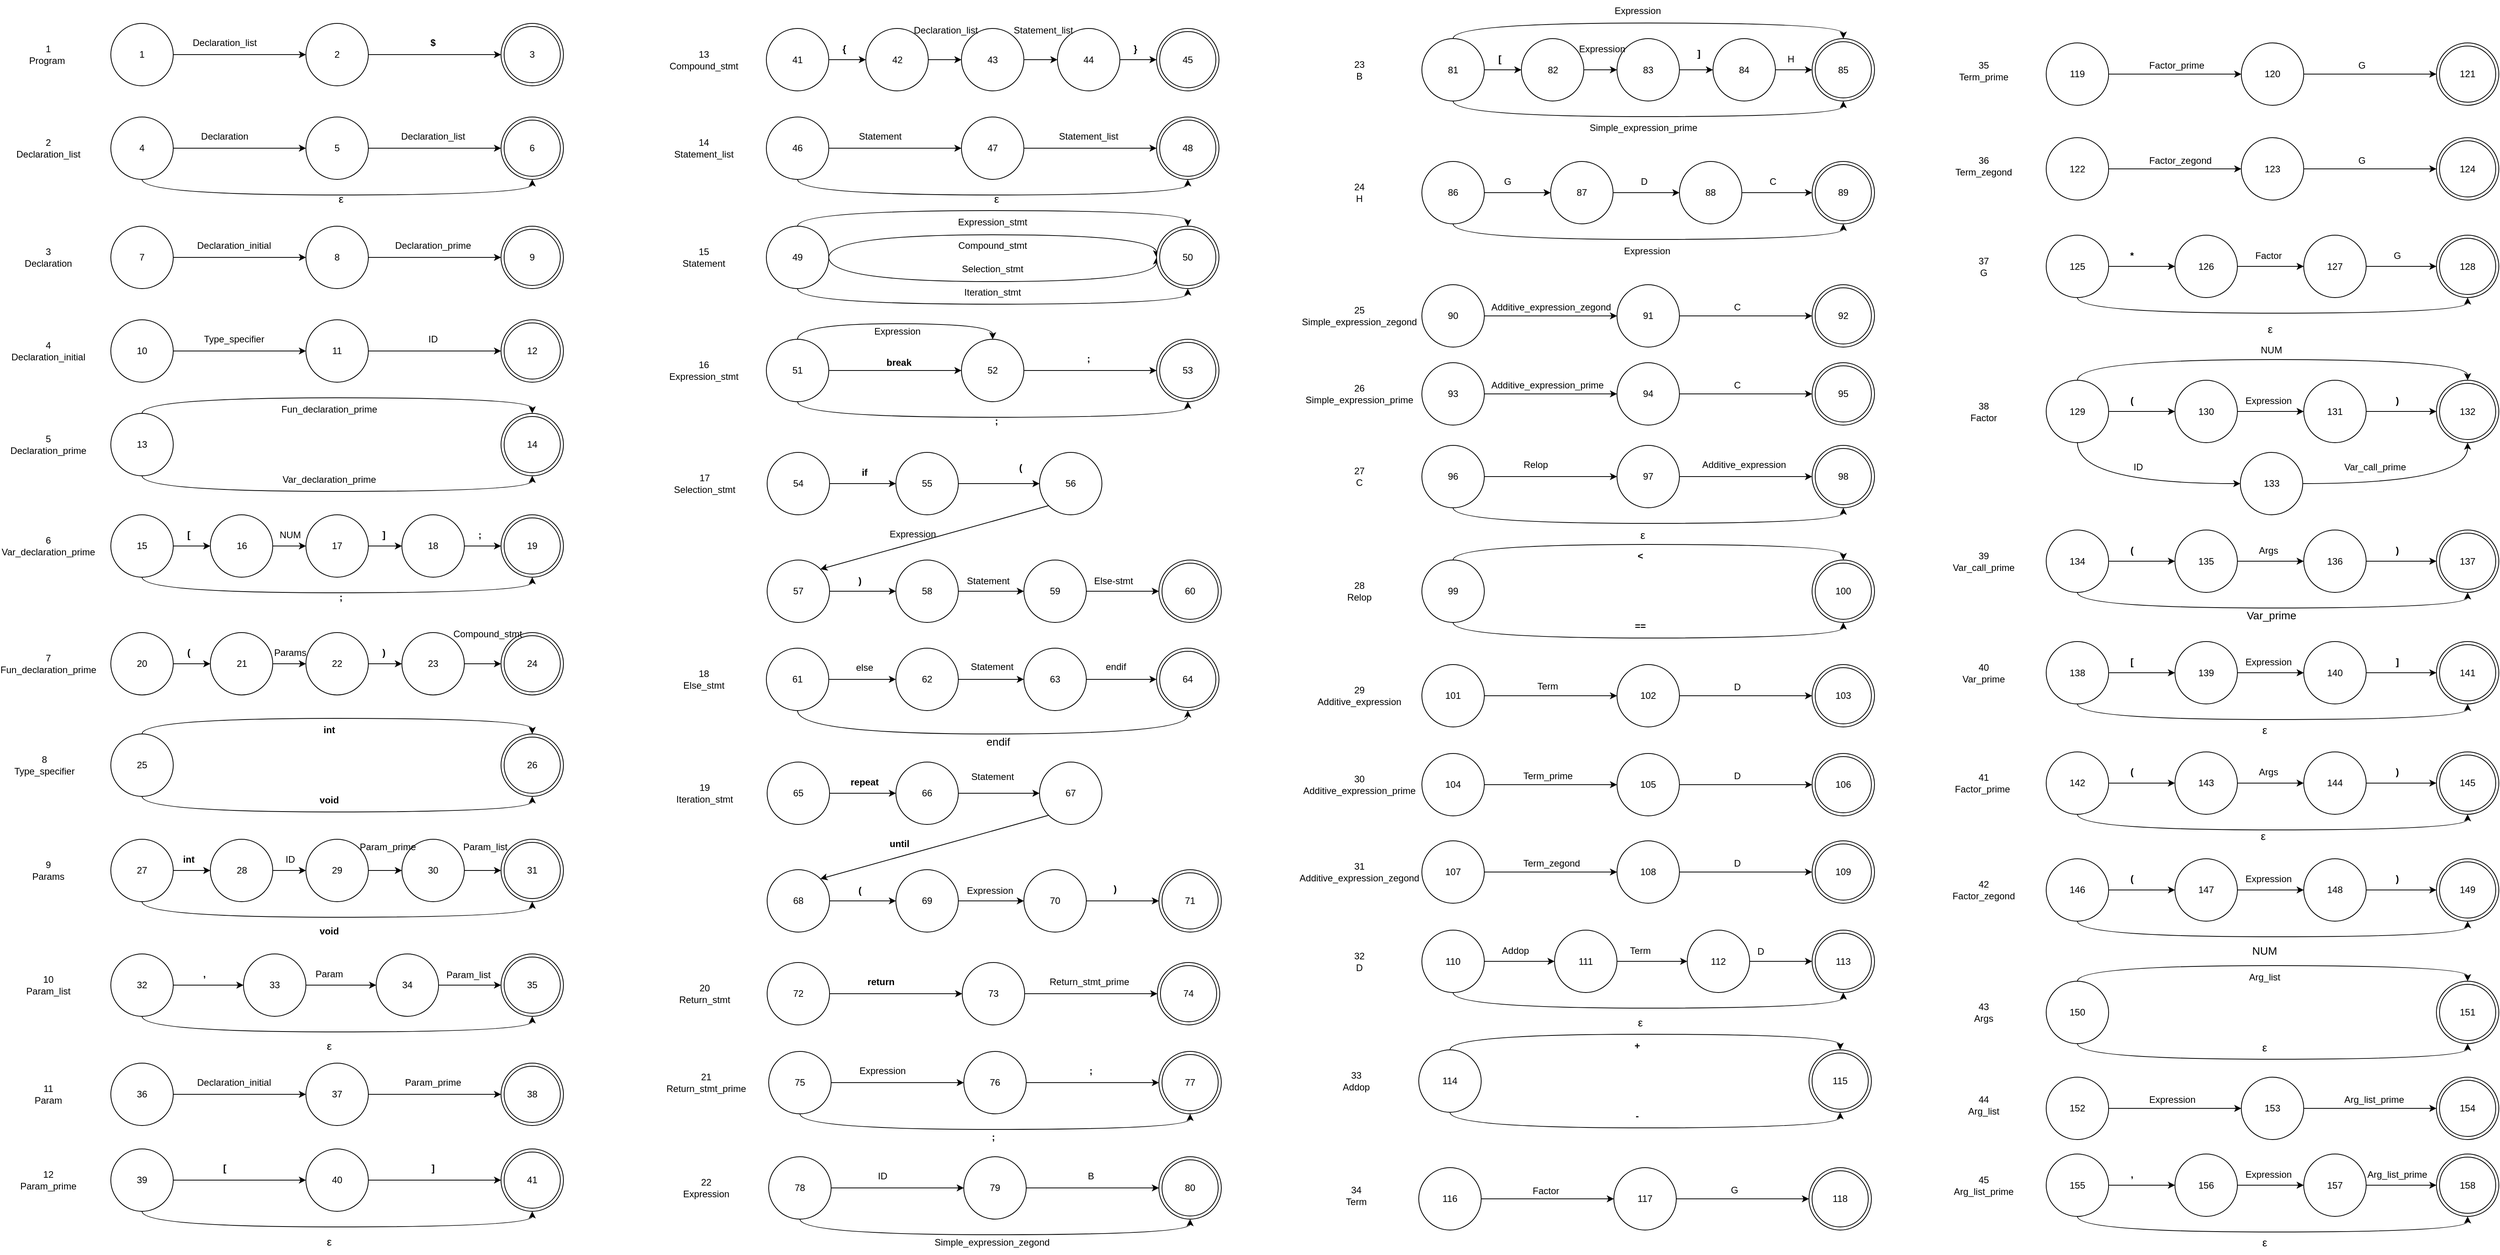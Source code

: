 <mxfile version="15.8.9" type="device"><diagram id="MNAVpY1WxtZEWian5UI8" name="Page-1"><mxGraphModel dx="3720" dy="1890" grid="1" gridSize="10" guides="1" tooltips="1" connect="1" arrows="1" fold="1" page="1" pageScale="1" pageWidth="583" pageHeight="827" math="0" shadow="0"><root><mxCell id="0"/><mxCell id="1" parent="0"/><mxCell id="uce1258_7s1UDbZ9BE5X-9" style="edgeStyle=orthogonalEdgeStyle;curved=1;rounded=0;orthogonalLoop=1;jettySize=auto;html=1;entryX=0;entryY=0.5;entryDx=0;entryDy=0;" edge="1" parent="1" source="uce1258_7s1UDbZ9BE5X-1" target="uce1258_7s1UDbZ9BE5X-5"><mxGeometry relative="1" as="geometry"/></mxCell><mxCell id="uce1258_7s1UDbZ9BE5X-1" value="1" style="ellipse;whiteSpace=wrap;html=1;aspect=fixed;" vertex="1" parent="1"><mxGeometry x="160" y="59" width="80" height="80" as="geometry"/></mxCell><mxCell id="uce1258_7s1UDbZ9BE5X-11" style="edgeStyle=orthogonalEdgeStyle;curved=1;rounded=0;orthogonalLoop=1;jettySize=auto;html=1;entryX=0;entryY=0.5;entryDx=0;entryDy=0;" edge="1" parent="1" source="uce1258_7s1UDbZ9BE5X-5" target="uce1258_7s1UDbZ9BE5X-7"><mxGeometry relative="1" as="geometry"/></mxCell><mxCell id="uce1258_7s1UDbZ9BE5X-5" value="2" style="ellipse;whiteSpace=wrap;html=1;aspect=fixed;" vertex="1" parent="1"><mxGeometry x="410" y="59" width="80" height="80" as="geometry"/></mxCell><mxCell id="uce1258_7s1UDbZ9BE5X-7" value="3" style="ellipse;shape=doubleEllipse;whiteSpace=wrap;html=1;aspect=fixed;" vertex="1" parent="1"><mxGeometry x="660" y="59" width="80" height="80" as="geometry"/></mxCell><mxCell id="uce1258_7s1UDbZ9BE5X-12" value="Declaration_list" style="text;html=1;strokeColor=none;fillColor=none;align=center;verticalAlign=middle;whiteSpace=wrap;rounded=0;" vertex="1" parent="1"><mxGeometry x="276" y="69" width="60" height="30" as="geometry"/></mxCell><mxCell id="uce1258_7s1UDbZ9BE5X-13" value="&lt;b&gt;$&lt;/b&gt;" style="text;html=1;strokeColor=none;fillColor=none;align=center;verticalAlign=middle;whiteSpace=wrap;rounded=0;" vertex="1" parent="1"><mxGeometry x="543" y="69" width="60" height="30" as="geometry"/></mxCell><mxCell id="uce1258_7s1UDbZ9BE5X-14" value="1 Program&amp;nbsp;" style="text;html=1;strokeColor=none;fillColor=none;align=center;verticalAlign=middle;whiteSpace=wrap;rounded=0;" vertex="1" parent="1"><mxGeometry x="50" y="84" width="60" height="30" as="geometry"/></mxCell><mxCell id="uce1258_7s1UDbZ9BE5X-15" style="edgeStyle=orthogonalEdgeStyle;curved=1;rounded=0;orthogonalLoop=1;jettySize=auto;html=1;entryX=0;entryY=0.5;entryDx=0;entryDy=0;" edge="1" parent="1" source="uce1258_7s1UDbZ9BE5X-16" target="uce1258_7s1UDbZ9BE5X-18"><mxGeometry relative="1" as="geometry"/></mxCell><mxCell id="uce1258_7s1UDbZ9BE5X-35" style="edgeStyle=orthogonalEdgeStyle;curved=1;rounded=0;orthogonalLoop=1;jettySize=auto;html=1;entryX=0.5;entryY=1;entryDx=0;entryDy=0;exitX=0.5;exitY=1;exitDx=0;exitDy=0;" edge="1" parent="1" source="uce1258_7s1UDbZ9BE5X-16" target="uce1258_7s1UDbZ9BE5X-19"><mxGeometry relative="1" as="geometry"/></mxCell><mxCell id="uce1258_7s1UDbZ9BE5X-16" value="4" style="ellipse;whiteSpace=wrap;html=1;aspect=fixed;" vertex="1" parent="1"><mxGeometry x="160" y="179" width="80" height="80" as="geometry"/></mxCell><mxCell id="uce1258_7s1UDbZ9BE5X-32" style="edgeStyle=orthogonalEdgeStyle;curved=1;rounded=0;orthogonalLoop=1;jettySize=auto;html=1;entryX=0;entryY=0.5;entryDx=0;entryDy=0;" edge="1" parent="1" source="uce1258_7s1UDbZ9BE5X-18" target="uce1258_7s1UDbZ9BE5X-19"><mxGeometry relative="1" as="geometry"><mxPoint x="620" y="219" as="targetPoint"/></mxGeometry></mxCell><mxCell id="uce1258_7s1UDbZ9BE5X-18" value="5" style="ellipse;whiteSpace=wrap;html=1;aspect=fixed;" vertex="1" parent="1"><mxGeometry x="410" y="179" width="80" height="80" as="geometry"/></mxCell><mxCell id="uce1258_7s1UDbZ9BE5X-19" value="6" style="ellipse;shape=doubleEllipse;whiteSpace=wrap;html=1;aspect=fixed;" vertex="1" parent="1"><mxGeometry x="660" y="179" width="80" height="80" as="geometry"/></mxCell><mxCell id="uce1258_7s1UDbZ9BE5X-20" value="Declaration" style="text;html=1;strokeColor=none;fillColor=none;align=center;verticalAlign=middle;whiteSpace=wrap;rounded=0;" vertex="1" parent="1"><mxGeometry x="276" y="189" width="60" height="30" as="geometry"/></mxCell><mxCell id="uce1258_7s1UDbZ9BE5X-22" value="2 Declaration_list" style="text;html=1;strokeColor=none;fillColor=none;align=center;verticalAlign=middle;whiteSpace=wrap;rounded=0;" vertex="1" parent="1"><mxGeometry x="50" y="204" width="60" height="30" as="geometry"/></mxCell><mxCell id="uce1258_7s1UDbZ9BE5X-23" style="edgeStyle=orthogonalEdgeStyle;curved=1;rounded=0;orthogonalLoop=1;jettySize=auto;html=1;entryX=0;entryY=0.5;entryDx=0;entryDy=0;" edge="1" parent="1" source="uce1258_7s1UDbZ9BE5X-24" target="uce1258_7s1UDbZ9BE5X-26"><mxGeometry relative="1" as="geometry"/></mxCell><mxCell id="uce1258_7s1UDbZ9BE5X-24" value="7" style="ellipse;whiteSpace=wrap;html=1;aspect=fixed;" vertex="1" parent="1"><mxGeometry x="160" y="319" width="80" height="80" as="geometry"/></mxCell><mxCell id="uce1258_7s1UDbZ9BE5X-25" style="edgeStyle=orthogonalEdgeStyle;curved=1;rounded=0;orthogonalLoop=1;jettySize=auto;html=1;entryX=0;entryY=0.5;entryDx=0;entryDy=0;" edge="1" parent="1" source="uce1258_7s1UDbZ9BE5X-26" target="uce1258_7s1UDbZ9BE5X-27"><mxGeometry relative="1" as="geometry"/></mxCell><mxCell id="uce1258_7s1UDbZ9BE5X-26" value="8" style="ellipse;whiteSpace=wrap;html=1;aspect=fixed;" vertex="1" parent="1"><mxGeometry x="410" y="319" width="80" height="80" as="geometry"/></mxCell><mxCell id="uce1258_7s1UDbZ9BE5X-27" value="9" style="ellipse;shape=doubleEllipse;whiteSpace=wrap;html=1;aspect=fixed;" vertex="1" parent="1"><mxGeometry x="660" y="319" width="80" height="80" as="geometry"/></mxCell><mxCell id="uce1258_7s1UDbZ9BE5X-28" value="Declaration_initial" style="text;html=1;strokeColor=none;fillColor=none;align=center;verticalAlign=middle;whiteSpace=wrap;rounded=0;" vertex="1" parent="1"><mxGeometry x="287.5" y="329" width="60" height="30" as="geometry"/></mxCell><mxCell id="uce1258_7s1UDbZ9BE5X-29" value="Declaration_prime" style="text;html=1;strokeColor=none;fillColor=none;align=center;verticalAlign=middle;whiteSpace=wrap;rounded=0;" vertex="1" parent="1"><mxGeometry x="543" y="329" width="60" height="30" as="geometry"/></mxCell><mxCell id="uce1258_7s1UDbZ9BE5X-30" value="3 Declaration" style="text;html=1;strokeColor=none;fillColor=none;align=center;verticalAlign=middle;whiteSpace=wrap;rounded=0;" vertex="1" parent="1"><mxGeometry x="50" y="344" width="60" height="30" as="geometry"/></mxCell><mxCell id="uce1258_7s1UDbZ9BE5X-33" value="Declaration_list" style="text;html=1;strokeColor=none;fillColor=none;align=center;verticalAlign=middle;whiteSpace=wrap;rounded=0;" vertex="1" parent="1"><mxGeometry x="543" y="189" width="60" height="30" as="geometry"/></mxCell><mxCell id="uce1258_7s1UDbZ9BE5X-36" value="&lt;font style=&quot;font-size: 14px&quot;&gt;ε&lt;/font&gt;" style="text;whiteSpace=wrap;html=1;" vertex="1" parent="1"><mxGeometry x="450" y="269" width="30" height="30" as="geometry"/></mxCell><mxCell id="uce1258_7s1UDbZ9BE5X-37" style="edgeStyle=orthogonalEdgeStyle;curved=1;rounded=0;orthogonalLoop=1;jettySize=auto;html=1;entryX=0;entryY=0.5;entryDx=0;entryDy=0;" edge="1" parent="1" source="uce1258_7s1UDbZ9BE5X-38" target="uce1258_7s1UDbZ9BE5X-40"><mxGeometry relative="1" as="geometry"/></mxCell><mxCell id="uce1258_7s1UDbZ9BE5X-38" value="10" style="ellipse;whiteSpace=wrap;html=1;aspect=fixed;" vertex="1" parent="1"><mxGeometry x="160" y="439" width="80" height="80" as="geometry"/></mxCell><mxCell id="uce1258_7s1UDbZ9BE5X-39" style="edgeStyle=orthogonalEdgeStyle;curved=1;rounded=0;orthogonalLoop=1;jettySize=auto;html=1;entryX=0;entryY=0.5;entryDx=0;entryDy=0;" edge="1" parent="1" source="uce1258_7s1UDbZ9BE5X-40" target="uce1258_7s1UDbZ9BE5X-41"><mxGeometry relative="1" as="geometry"/></mxCell><mxCell id="uce1258_7s1UDbZ9BE5X-40" value="11" style="ellipse;whiteSpace=wrap;html=1;aspect=fixed;" vertex="1" parent="1"><mxGeometry x="410" y="439" width="80" height="80" as="geometry"/></mxCell><mxCell id="uce1258_7s1UDbZ9BE5X-41" value="12" style="ellipse;shape=doubleEllipse;whiteSpace=wrap;html=1;aspect=fixed;" vertex="1" parent="1"><mxGeometry x="660" y="439" width="80" height="80" as="geometry"/></mxCell><mxCell id="uce1258_7s1UDbZ9BE5X-42" value="Type_specifier" style="text;html=1;strokeColor=none;fillColor=none;align=center;verticalAlign=middle;whiteSpace=wrap;rounded=0;" vertex="1" parent="1"><mxGeometry x="287.5" y="449" width="60" height="30" as="geometry"/></mxCell><mxCell id="uce1258_7s1UDbZ9BE5X-43" value="ID" style="text;html=1;strokeColor=none;fillColor=none;align=center;verticalAlign=middle;whiteSpace=wrap;rounded=0;" vertex="1" parent="1"><mxGeometry x="543" y="449" width="60" height="30" as="geometry"/></mxCell><mxCell id="uce1258_7s1UDbZ9BE5X-44" value="4 Declaration_initial" style="text;html=1;strokeColor=none;fillColor=none;align=center;verticalAlign=middle;whiteSpace=wrap;rounded=0;" vertex="1" parent="1"><mxGeometry x="50" y="464" width="60" height="30" as="geometry"/></mxCell><mxCell id="uce1258_7s1UDbZ9BE5X-61" style="edgeStyle=orthogonalEdgeStyle;curved=1;rounded=0;orthogonalLoop=1;jettySize=auto;html=1;entryX=0.5;entryY=0;entryDx=0;entryDy=0;fontSize=14;exitX=0.5;exitY=0;exitDx=0;exitDy=0;" edge="1" parent="1" source="uce1258_7s1UDbZ9BE5X-46" target="uce1258_7s1UDbZ9BE5X-49"><mxGeometry relative="1" as="geometry"/></mxCell><mxCell id="uce1258_7s1UDbZ9BE5X-62" style="edgeStyle=orthogonalEdgeStyle;curved=1;rounded=0;orthogonalLoop=1;jettySize=auto;html=1;entryX=0.5;entryY=1;entryDx=0;entryDy=0;fontSize=14;exitX=0.5;exitY=1;exitDx=0;exitDy=0;" edge="1" parent="1" source="uce1258_7s1UDbZ9BE5X-46" target="uce1258_7s1UDbZ9BE5X-49"><mxGeometry relative="1" as="geometry"/></mxCell><mxCell id="uce1258_7s1UDbZ9BE5X-46" value="13" style="ellipse;whiteSpace=wrap;html=1;aspect=fixed;" vertex="1" parent="1"><mxGeometry x="160" y="559" width="80" height="80" as="geometry"/></mxCell><mxCell id="uce1258_7s1UDbZ9BE5X-49" value="14" style="ellipse;shape=doubleEllipse;whiteSpace=wrap;html=1;aspect=fixed;" vertex="1" parent="1"><mxGeometry x="660" y="559" width="80" height="80" as="geometry"/></mxCell><mxCell id="uce1258_7s1UDbZ9BE5X-52" value="5 Declaration_prime" style="text;html=1;strokeColor=none;fillColor=none;align=center;verticalAlign=middle;whiteSpace=wrap;rounded=0;" vertex="1" parent="1"><mxGeometry x="50" y="584" width="60" height="30" as="geometry"/></mxCell><mxCell id="uce1258_7s1UDbZ9BE5X-53" style="edgeStyle=orthogonalEdgeStyle;curved=1;rounded=0;orthogonalLoop=1;jettySize=auto;html=1;entryX=0;entryY=0.5;entryDx=0;entryDy=0;" edge="1" parent="1" source="uce1258_7s1UDbZ9BE5X-54" target="uce1258_7s1UDbZ9BE5X-56"><mxGeometry relative="1" as="geometry"/></mxCell><mxCell id="uce1258_7s1UDbZ9BE5X-98" style="edgeStyle=orthogonalEdgeStyle;curved=1;rounded=0;orthogonalLoop=1;jettySize=auto;html=1;entryX=0.5;entryY=1;entryDx=0;entryDy=0;fontSize=14;exitX=0.5;exitY=1;exitDx=0;exitDy=0;" edge="1" parent="1" source="uce1258_7s1UDbZ9BE5X-54" target="uce1258_7s1UDbZ9BE5X-57"><mxGeometry relative="1" as="geometry"/></mxCell><mxCell id="uce1258_7s1UDbZ9BE5X-54" value="15" style="ellipse;whiteSpace=wrap;html=1;aspect=fixed;" vertex="1" parent="1"><mxGeometry x="160" y="689" width="80" height="80" as="geometry"/></mxCell><mxCell id="uce1258_7s1UDbZ9BE5X-91" style="edgeStyle=orthogonalEdgeStyle;curved=1;rounded=0;orthogonalLoop=1;jettySize=auto;html=1;entryX=0;entryY=0.5;entryDx=0;entryDy=0;fontSize=14;" edge="1" parent="1" source="uce1258_7s1UDbZ9BE5X-56" target="uce1258_7s1UDbZ9BE5X-89"><mxGeometry relative="1" as="geometry"/></mxCell><mxCell id="uce1258_7s1UDbZ9BE5X-56" value="16" style="ellipse;whiteSpace=wrap;html=1;aspect=fixed;" vertex="1" parent="1"><mxGeometry x="287.5" y="689" width="80" height="80" as="geometry"/></mxCell><mxCell id="uce1258_7s1UDbZ9BE5X-57" value="19" style="ellipse;shape=doubleEllipse;whiteSpace=wrap;html=1;aspect=fixed;" vertex="1" parent="1"><mxGeometry x="660" y="689" width="80" height="80" as="geometry"/></mxCell><mxCell id="uce1258_7s1UDbZ9BE5X-60" value="6 Var_declaration_prime" style="text;html=1;strokeColor=none;fillColor=none;align=center;verticalAlign=middle;whiteSpace=wrap;rounded=0;" vertex="1" parent="1"><mxGeometry x="50" y="714" width="60" height="30" as="geometry"/></mxCell><mxCell id="uce1258_7s1UDbZ9BE5X-63" value="Fun_declaration_prime" style="text;html=1;strokeColor=none;fillColor=none;align=center;verticalAlign=middle;whiteSpace=wrap;rounded=0;" vertex="1" parent="1"><mxGeometry x="410" y="539" width="60" height="30" as="geometry"/></mxCell><mxCell id="uce1258_7s1UDbZ9BE5X-64" value="Var_declaration_prime" style="text;html=1;strokeColor=none;fillColor=none;align=center;verticalAlign=middle;whiteSpace=wrap;rounded=0;" vertex="1" parent="1"><mxGeometry x="410" y="629" width="60" height="30" as="geometry"/></mxCell><mxCell id="uce1258_7s1UDbZ9BE5X-88" value="7 Fun_declaration_prime" style="text;html=1;strokeColor=none;fillColor=none;align=center;verticalAlign=middle;whiteSpace=wrap;rounded=0;" vertex="1" parent="1"><mxGeometry x="50" y="865" width="60" height="30" as="geometry"/></mxCell><mxCell id="uce1258_7s1UDbZ9BE5X-92" style="edgeStyle=orthogonalEdgeStyle;curved=1;rounded=0;orthogonalLoop=1;jettySize=auto;html=1;entryX=0;entryY=0.5;entryDx=0;entryDy=0;fontSize=14;" edge="1" parent="1" source="uce1258_7s1UDbZ9BE5X-89" target="uce1258_7s1UDbZ9BE5X-90"><mxGeometry relative="1" as="geometry"/></mxCell><mxCell id="uce1258_7s1UDbZ9BE5X-89" value="17" style="ellipse;whiteSpace=wrap;html=1;aspect=fixed;" vertex="1" parent="1"><mxGeometry x="410" y="689" width="80" height="80" as="geometry"/></mxCell><mxCell id="uce1258_7s1UDbZ9BE5X-93" style="edgeStyle=orthogonalEdgeStyle;curved=1;rounded=0;orthogonalLoop=1;jettySize=auto;html=1;entryX=0;entryY=0.5;entryDx=0;entryDy=0;fontSize=14;" edge="1" parent="1" source="uce1258_7s1UDbZ9BE5X-90" target="uce1258_7s1UDbZ9BE5X-57"><mxGeometry relative="1" as="geometry"/></mxCell><mxCell id="uce1258_7s1UDbZ9BE5X-90" value="18" style="ellipse;whiteSpace=wrap;html=1;aspect=fixed;" vertex="1" parent="1"><mxGeometry x="533" y="689" width="80" height="80" as="geometry"/></mxCell><mxCell id="uce1258_7s1UDbZ9BE5X-94" value="&lt;b&gt;[&lt;/b&gt;" style="text;html=1;strokeColor=none;fillColor=none;align=center;verticalAlign=middle;whiteSpace=wrap;rounded=0;" vertex="1" parent="1"><mxGeometry x="230" y="700" width="60" height="30" as="geometry"/></mxCell><mxCell id="uce1258_7s1UDbZ9BE5X-95" value="NUM" style="text;html=1;strokeColor=none;fillColor=none;align=center;verticalAlign=middle;whiteSpace=wrap;rounded=0;" vertex="1" parent="1"><mxGeometry x="360" y="700" width="60" height="30" as="geometry"/></mxCell><mxCell id="uce1258_7s1UDbZ9BE5X-96" value="&lt;b&gt;]&lt;/b&gt;" style="text;html=1;strokeColor=none;fillColor=none;align=center;verticalAlign=middle;whiteSpace=wrap;rounded=0;" vertex="1" parent="1"><mxGeometry x="480" y="700" width="60" height="30" as="geometry"/></mxCell><mxCell id="uce1258_7s1UDbZ9BE5X-97" value="&lt;b&gt;;&lt;/b&gt;" style="text;html=1;strokeColor=none;fillColor=none;align=center;verticalAlign=middle;whiteSpace=wrap;rounded=0;" vertex="1" parent="1"><mxGeometry x="603" y="700" width="60" height="30" as="geometry"/></mxCell><mxCell id="uce1258_7s1UDbZ9BE5X-99" value="&lt;b&gt;;&lt;/b&gt;" style="text;html=1;strokeColor=none;fillColor=none;align=center;verticalAlign=middle;whiteSpace=wrap;rounded=0;" vertex="1" parent="1"><mxGeometry x="425" y="780" width="60" height="30" as="geometry"/></mxCell><mxCell id="uce1258_7s1UDbZ9BE5X-103" style="edgeStyle=orthogonalEdgeStyle;curved=1;rounded=0;orthogonalLoop=1;jettySize=auto;html=1;entryX=0;entryY=0.5;entryDx=0;entryDy=0;" edge="1" parent="1" source="uce1258_7s1UDbZ9BE5X-105" target="uce1258_7s1UDbZ9BE5X-107"><mxGeometry relative="1" as="geometry"/></mxCell><mxCell id="uce1258_7s1UDbZ9BE5X-105" value="20" style="ellipse;whiteSpace=wrap;html=1;aspect=fixed;" vertex="1" parent="1"><mxGeometry x="160" y="840" width="80" height="80" as="geometry"/></mxCell><mxCell id="uce1258_7s1UDbZ9BE5X-106" style="edgeStyle=orthogonalEdgeStyle;curved=1;rounded=0;orthogonalLoop=1;jettySize=auto;html=1;entryX=0;entryY=0.5;entryDx=0;entryDy=0;fontSize=14;" edge="1" parent="1" source="uce1258_7s1UDbZ9BE5X-107" target="uce1258_7s1UDbZ9BE5X-110"><mxGeometry relative="1" as="geometry"/></mxCell><mxCell id="uce1258_7s1UDbZ9BE5X-107" value="21" style="ellipse;whiteSpace=wrap;html=1;aspect=fixed;" vertex="1" parent="1"><mxGeometry x="287.5" y="840" width="80" height="80" as="geometry"/></mxCell><mxCell id="uce1258_7s1UDbZ9BE5X-108" value="24" style="ellipse;shape=doubleEllipse;whiteSpace=wrap;html=1;aspect=fixed;" vertex="1" parent="1"><mxGeometry x="660" y="840" width="80" height="80" as="geometry"/></mxCell><mxCell id="uce1258_7s1UDbZ9BE5X-109" style="edgeStyle=orthogonalEdgeStyle;curved=1;rounded=0;orthogonalLoop=1;jettySize=auto;html=1;entryX=0;entryY=0.5;entryDx=0;entryDy=0;fontSize=14;" edge="1" parent="1" source="uce1258_7s1UDbZ9BE5X-110" target="uce1258_7s1UDbZ9BE5X-112"><mxGeometry relative="1" as="geometry"/></mxCell><mxCell id="uce1258_7s1UDbZ9BE5X-110" value="22" style="ellipse;whiteSpace=wrap;html=1;aspect=fixed;" vertex="1" parent="1"><mxGeometry x="410" y="840" width="80" height="80" as="geometry"/></mxCell><mxCell id="uce1258_7s1UDbZ9BE5X-111" style="edgeStyle=orthogonalEdgeStyle;curved=1;rounded=0;orthogonalLoop=1;jettySize=auto;html=1;entryX=0;entryY=0.5;entryDx=0;entryDy=0;fontSize=14;" edge="1" parent="1" source="uce1258_7s1UDbZ9BE5X-112" target="uce1258_7s1UDbZ9BE5X-108"><mxGeometry relative="1" as="geometry"/></mxCell><mxCell id="uce1258_7s1UDbZ9BE5X-112" value="23" style="ellipse;whiteSpace=wrap;html=1;aspect=fixed;" vertex="1" parent="1"><mxGeometry x="533" y="840" width="80" height="80" as="geometry"/></mxCell><mxCell id="uce1258_7s1UDbZ9BE5X-113" value="&lt;b&gt;(&lt;/b&gt;" style="text;html=1;strokeColor=none;fillColor=none;align=center;verticalAlign=middle;whiteSpace=wrap;rounded=0;" vertex="1" parent="1"><mxGeometry x="230" y="851" width="60" height="30" as="geometry"/></mxCell><mxCell id="uce1258_7s1UDbZ9BE5X-114" value="Params" style="text;html=1;strokeColor=none;fillColor=none;align=center;verticalAlign=middle;whiteSpace=wrap;rounded=0;" vertex="1" parent="1"><mxGeometry x="360" y="851" width="60" height="30" as="geometry"/></mxCell><mxCell id="uce1258_7s1UDbZ9BE5X-115" value="&lt;b&gt;)&lt;/b&gt;" style="text;html=1;strokeColor=none;fillColor=none;align=center;verticalAlign=middle;whiteSpace=wrap;rounded=0;" vertex="1" parent="1"><mxGeometry x="480" y="851" width="60" height="30" as="geometry"/></mxCell><mxCell id="uce1258_7s1UDbZ9BE5X-116" value="Compound_stmt" style="text;html=1;strokeColor=none;fillColor=none;align=center;verticalAlign=middle;whiteSpace=wrap;rounded=0;" vertex="1" parent="1"><mxGeometry x="613" y="827" width="60" height="30" as="geometry"/></mxCell><mxCell id="uce1258_7s1UDbZ9BE5X-125" style="edgeStyle=orthogonalEdgeStyle;curved=1;rounded=0;orthogonalLoop=1;jettySize=auto;html=1;entryX=0.5;entryY=0;entryDx=0;entryDy=0;fontSize=14;exitX=0.5;exitY=0;exitDx=0;exitDy=0;" edge="1" parent="1" source="uce1258_7s1UDbZ9BE5X-127" target="uce1258_7s1UDbZ9BE5X-128"><mxGeometry relative="1" as="geometry"/></mxCell><mxCell id="uce1258_7s1UDbZ9BE5X-126" style="edgeStyle=orthogonalEdgeStyle;curved=1;rounded=0;orthogonalLoop=1;jettySize=auto;html=1;entryX=0.5;entryY=1;entryDx=0;entryDy=0;fontSize=14;exitX=0.5;exitY=1;exitDx=0;exitDy=0;" edge="1" parent="1" source="uce1258_7s1UDbZ9BE5X-127" target="uce1258_7s1UDbZ9BE5X-128"><mxGeometry relative="1" as="geometry"/></mxCell><mxCell id="uce1258_7s1UDbZ9BE5X-127" value="25" style="ellipse;whiteSpace=wrap;html=1;aspect=fixed;" vertex="1" parent="1"><mxGeometry x="160" y="969.99" width="80" height="80" as="geometry"/></mxCell><mxCell id="uce1258_7s1UDbZ9BE5X-128" value="26" style="ellipse;shape=doubleEllipse;whiteSpace=wrap;html=1;aspect=fixed;" vertex="1" parent="1"><mxGeometry x="660" y="969.99" width="80" height="80" as="geometry"/></mxCell><mxCell id="uce1258_7s1UDbZ9BE5X-129" value="8 Type_specifier" style="text;html=1;strokeColor=none;fillColor=none;align=center;verticalAlign=middle;whiteSpace=wrap;rounded=0;" vertex="1" parent="1"><mxGeometry x="45" y="995" width="60" height="30" as="geometry"/></mxCell><mxCell id="uce1258_7s1UDbZ9BE5X-130" value="&lt;b&gt;int&lt;/b&gt;" style="text;html=1;strokeColor=none;fillColor=none;align=center;verticalAlign=middle;whiteSpace=wrap;rounded=0;" vertex="1" parent="1"><mxGeometry x="410" y="949.99" width="60" height="30" as="geometry"/></mxCell><mxCell id="uce1258_7s1UDbZ9BE5X-131" value="&lt;b&gt;void&lt;/b&gt;" style="text;html=1;strokeColor=none;fillColor=none;align=center;verticalAlign=middle;whiteSpace=wrap;rounded=0;" vertex="1" parent="1"><mxGeometry x="410" y="1039.99" width="60" height="30" as="geometry"/></mxCell><mxCell id="uce1258_7s1UDbZ9BE5X-132" value="9 &lt;br&gt;Params" style="text;html=1;strokeColor=none;fillColor=none;align=center;verticalAlign=middle;whiteSpace=wrap;rounded=0;" vertex="1" parent="1"><mxGeometry x="50" y="1130" width="60" height="30" as="geometry"/></mxCell><mxCell id="uce1258_7s1UDbZ9BE5X-133" style="edgeStyle=orthogonalEdgeStyle;curved=1;rounded=0;orthogonalLoop=1;jettySize=auto;html=1;entryX=0;entryY=0.5;entryDx=0;entryDy=0;" edge="1" parent="1" source="uce1258_7s1UDbZ9BE5X-134" target="uce1258_7s1UDbZ9BE5X-136"><mxGeometry relative="1" as="geometry"/></mxCell><mxCell id="uce1258_7s1UDbZ9BE5X-146" style="edgeStyle=orthogonalEdgeStyle;curved=1;rounded=0;orthogonalLoop=1;jettySize=auto;html=1;entryX=0.5;entryY=1;entryDx=0;entryDy=0;fontSize=14;exitX=0.5;exitY=1;exitDx=0;exitDy=0;" edge="1" parent="1" source="uce1258_7s1UDbZ9BE5X-134" target="uce1258_7s1UDbZ9BE5X-137"><mxGeometry relative="1" as="geometry"/></mxCell><mxCell id="uce1258_7s1UDbZ9BE5X-134" value="27" style="ellipse;whiteSpace=wrap;html=1;aspect=fixed;" vertex="1" parent="1"><mxGeometry x="160" y="1105" width="80" height="80" as="geometry"/></mxCell><mxCell id="uce1258_7s1UDbZ9BE5X-135" style="edgeStyle=orthogonalEdgeStyle;curved=1;rounded=0;orthogonalLoop=1;jettySize=auto;html=1;entryX=0;entryY=0.5;entryDx=0;entryDy=0;fontSize=14;" edge="1" parent="1" source="uce1258_7s1UDbZ9BE5X-136" target="uce1258_7s1UDbZ9BE5X-139"><mxGeometry relative="1" as="geometry"/></mxCell><mxCell id="uce1258_7s1UDbZ9BE5X-136" value="28" style="ellipse;whiteSpace=wrap;html=1;aspect=fixed;" vertex="1" parent="1"><mxGeometry x="287.5" y="1105" width="80" height="80" as="geometry"/></mxCell><mxCell id="uce1258_7s1UDbZ9BE5X-137" value="31" style="ellipse;shape=doubleEllipse;whiteSpace=wrap;html=1;aspect=fixed;" vertex="1" parent="1"><mxGeometry x="660" y="1105" width="80" height="80" as="geometry"/></mxCell><mxCell id="uce1258_7s1UDbZ9BE5X-138" style="edgeStyle=orthogonalEdgeStyle;curved=1;rounded=0;orthogonalLoop=1;jettySize=auto;html=1;entryX=0;entryY=0.5;entryDx=0;entryDy=0;fontSize=14;" edge="1" parent="1" source="uce1258_7s1UDbZ9BE5X-139" target="uce1258_7s1UDbZ9BE5X-141"><mxGeometry relative="1" as="geometry"/></mxCell><mxCell id="uce1258_7s1UDbZ9BE5X-139" value="29" style="ellipse;whiteSpace=wrap;html=1;aspect=fixed;" vertex="1" parent="1"><mxGeometry x="410" y="1105" width="80" height="80" as="geometry"/></mxCell><mxCell id="uce1258_7s1UDbZ9BE5X-140" style="edgeStyle=orthogonalEdgeStyle;curved=1;rounded=0;orthogonalLoop=1;jettySize=auto;html=1;entryX=0;entryY=0.5;entryDx=0;entryDy=0;fontSize=14;" edge="1" parent="1" source="uce1258_7s1UDbZ9BE5X-141" target="uce1258_7s1UDbZ9BE5X-137"><mxGeometry relative="1" as="geometry"/></mxCell><mxCell id="uce1258_7s1UDbZ9BE5X-141" value="30" style="ellipse;whiteSpace=wrap;html=1;aspect=fixed;" vertex="1" parent="1"><mxGeometry x="533" y="1105" width="80" height="80" as="geometry"/></mxCell><mxCell id="uce1258_7s1UDbZ9BE5X-142" value="&lt;b&gt;int&lt;/b&gt;" style="text;html=1;strokeColor=none;fillColor=none;align=center;verticalAlign=middle;whiteSpace=wrap;rounded=0;" vertex="1" parent="1"><mxGeometry x="230" y="1116" width="60" height="30" as="geometry"/></mxCell><mxCell id="uce1258_7s1UDbZ9BE5X-143" value="ID" style="text;html=1;strokeColor=none;fillColor=none;align=center;verticalAlign=middle;whiteSpace=wrap;rounded=0;" vertex="1" parent="1"><mxGeometry x="360" y="1116" width="60" height="30" as="geometry"/></mxCell><mxCell id="uce1258_7s1UDbZ9BE5X-144" value="Param_prime" style="text;html=1;strokeColor=none;fillColor=none;align=center;verticalAlign=middle;whiteSpace=wrap;rounded=0;" vertex="1" parent="1"><mxGeometry x="485" y="1100" width="60" height="30" as="geometry"/></mxCell><mxCell id="uce1258_7s1UDbZ9BE5X-145" value="Param_list" style="text;html=1;strokeColor=none;fillColor=none;align=center;verticalAlign=middle;whiteSpace=wrap;rounded=0;" vertex="1" parent="1"><mxGeometry x="610" y="1100" width="60" height="30" as="geometry"/></mxCell><mxCell id="uce1258_7s1UDbZ9BE5X-147" value="&lt;b&gt;void&lt;/b&gt;" style="text;html=1;strokeColor=none;fillColor=none;align=center;verticalAlign=middle;whiteSpace=wrap;rounded=0;" vertex="1" parent="1"><mxGeometry x="410" y="1208" width="60" height="30" as="geometry"/></mxCell><mxCell id="uce1258_7s1UDbZ9BE5X-148" value="10 Param_list" style="text;html=1;strokeColor=none;fillColor=none;align=center;verticalAlign=middle;whiteSpace=wrap;rounded=0;" vertex="1" parent="1"><mxGeometry x="50" y="1277" width="60" height="30" as="geometry"/></mxCell><mxCell id="uce1258_7s1UDbZ9BE5X-149" style="edgeStyle=orthogonalEdgeStyle;curved=1;rounded=0;orthogonalLoop=1;jettySize=auto;html=1;entryX=0;entryY=0.5;entryDx=0;entryDy=0;" edge="1" parent="1" source="uce1258_7s1UDbZ9BE5X-151" target="uce1258_7s1UDbZ9BE5X-153"><mxGeometry relative="1" as="geometry"/></mxCell><mxCell id="uce1258_7s1UDbZ9BE5X-150" style="edgeStyle=orthogonalEdgeStyle;curved=1;rounded=0;orthogonalLoop=1;jettySize=auto;html=1;entryX=0.5;entryY=1;entryDx=0;entryDy=0;fontSize=14;exitX=0.5;exitY=1;exitDx=0;exitDy=0;" edge="1" parent="1" source="uce1258_7s1UDbZ9BE5X-151" target="uce1258_7s1UDbZ9BE5X-154"><mxGeometry relative="1" as="geometry"/></mxCell><mxCell id="uce1258_7s1UDbZ9BE5X-151" value="32" style="ellipse;whiteSpace=wrap;html=1;aspect=fixed;" vertex="1" parent="1"><mxGeometry x="160" y="1252" width="80" height="80" as="geometry"/></mxCell><mxCell id="uce1258_7s1UDbZ9BE5X-152" style="edgeStyle=orthogonalEdgeStyle;curved=1;rounded=0;orthogonalLoop=1;jettySize=auto;html=1;entryX=0;entryY=0.5;entryDx=0;entryDy=0;fontSize=14;" edge="1" parent="1" source="uce1258_7s1UDbZ9BE5X-153" target="uce1258_7s1UDbZ9BE5X-156"><mxGeometry relative="1" as="geometry"/></mxCell><mxCell id="uce1258_7s1UDbZ9BE5X-153" value="33" style="ellipse;whiteSpace=wrap;html=1;aspect=fixed;" vertex="1" parent="1"><mxGeometry x="330" y="1252" width="80" height="80" as="geometry"/></mxCell><mxCell id="uce1258_7s1UDbZ9BE5X-154" value="35" style="ellipse;shape=doubleEllipse;whiteSpace=wrap;html=1;aspect=fixed;" vertex="1" parent="1"><mxGeometry x="660" y="1252" width="80" height="80" as="geometry"/></mxCell><mxCell id="uce1258_7s1UDbZ9BE5X-164" style="edgeStyle=orthogonalEdgeStyle;curved=1;rounded=0;orthogonalLoop=1;jettySize=auto;html=1;entryX=0;entryY=0.5;entryDx=0;entryDy=0;fontSize=14;" edge="1" parent="1" source="uce1258_7s1UDbZ9BE5X-156" target="uce1258_7s1UDbZ9BE5X-154"><mxGeometry relative="1" as="geometry"/></mxCell><mxCell id="uce1258_7s1UDbZ9BE5X-156" value="34" style="ellipse;whiteSpace=wrap;html=1;aspect=fixed;" vertex="1" parent="1"><mxGeometry x="500" y="1252" width="80" height="80" as="geometry"/></mxCell><mxCell id="uce1258_7s1UDbZ9BE5X-159" value="&lt;b&gt;,&lt;/b&gt;" style="text;html=1;strokeColor=none;fillColor=none;align=center;verticalAlign=middle;whiteSpace=wrap;rounded=0;" vertex="1" parent="1"><mxGeometry x="250" y="1263" width="60" height="30" as="geometry"/></mxCell><mxCell id="uce1258_7s1UDbZ9BE5X-160" value="Param" style="text;html=1;strokeColor=none;fillColor=none;align=center;verticalAlign=middle;whiteSpace=wrap;rounded=0;" vertex="1" parent="1"><mxGeometry x="410" y="1263" width="60" height="30" as="geometry"/></mxCell><mxCell id="uce1258_7s1UDbZ9BE5X-163" value="&lt;span style=&quot;font-size: 14px ; text-align: left&quot;&gt;ε&lt;/span&gt;" style="text;html=1;strokeColor=none;fillColor=none;align=center;verticalAlign=middle;whiteSpace=wrap;rounded=0;" vertex="1" parent="1"><mxGeometry x="410" y="1355" width="60" height="30" as="geometry"/></mxCell><mxCell id="uce1258_7s1UDbZ9BE5X-165" value="&lt;font style=&quot;font-size: 12px&quot;&gt;Param_list&lt;/font&gt;" style="text;whiteSpace=wrap;html=1;fontSize=14;" vertex="1" parent="1"><mxGeometry x="588" y="1263" width="62" height="30" as="geometry"/></mxCell><mxCell id="uce1258_7s1UDbZ9BE5X-166" style="edgeStyle=orthogonalEdgeStyle;curved=1;rounded=0;orthogonalLoop=1;jettySize=auto;html=1;entryX=0;entryY=0.5;entryDx=0;entryDy=0;" edge="1" parent="1" source="uce1258_7s1UDbZ9BE5X-167" target="uce1258_7s1UDbZ9BE5X-169"><mxGeometry relative="1" as="geometry"/></mxCell><mxCell id="uce1258_7s1UDbZ9BE5X-167" value="36" style="ellipse;whiteSpace=wrap;html=1;aspect=fixed;" vertex="1" parent="1"><mxGeometry x="160" y="1392" width="80" height="80" as="geometry"/></mxCell><mxCell id="uce1258_7s1UDbZ9BE5X-168" style="edgeStyle=orthogonalEdgeStyle;curved=1;rounded=0;orthogonalLoop=1;jettySize=auto;html=1;entryX=0;entryY=0.5;entryDx=0;entryDy=0;" edge="1" parent="1" source="uce1258_7s1UDbZ9BE5X-169" target="uce1258_7s1UDbZ9BE5X-170"><mxGeometry relative="1" as="geometry"/></mxCell><mxCell id="uce1258_7s1UDbZ9BE5X-169" value="37" style="ellipse;whiteSpace=wrap;html=1;aspect=fixed;" vertex="1" parent="1"><mxGeometry x="410" y="1392" width="80" height="80" as="geometry"/></mxCell><mxCell id="uce1258_7s1UDbZ9BE5X-170" value="38" style="ellipse;shape=doubleEllipse;whiteSpace=wrap;html=1;aspect=fixed;" vertex="1" parent="1"><mxGeometry x="660" y="1392" width="80" height="80" as="geometry"/></mxCell><mxCell id="uce1258_7s1UDbZ9BE5X-171" value="Declaration_initial" style="text;html=1;strokeColor=none;fillColor=none;align=center;verticalAlign=middle;whiteSpace=wrap;rounded=0;" vertex="1" parent="1"><mxGeometry x="287.5" y="1402" width="60" height="30" as="geometry"/></mxCell><mxCell id="uce1258_7s1UDbZ9BE5X-172" value="Param_prime" style="text;html=1;strokeColor=none;fillColor=none;align=center;verticalAlign=middle;whiteSpace=wrap;rounded=0;" vertex="1" parent="1"><mxGeometry x="543" y="1402" width="60" height="30" as="geometry"/></mxCell><mxCell id="uce1258_7s1UDbZ9BE5X-173" value="11&lt;br&gt;Param" style="text;html=1;strokeColor=none;fillColor=none;align=center;verticalAlign=middle;whiteSpace=wrap;rounded=0;" vertex="1" parent="1"><mxGeometry x="50" y="1417" width="60" height="30" as="geometry"/></mxCell><mxCell id="uce1258_7s1UDbZ9BE5X-174" style="edgeStyle=orthogonalEdgeStyle;curved=1;rounded=0;orthogonalLoop=1;jettySize=auto;html=1;entryX=0;entryY=0.5;entryDx=0;entryDy=0;" edge="1" parent="1" source="uce1258_7s1UDbZ9BE5X-176" target="uce1258_7s1UDbZ9BE5X-178"><mxGeometry relative="1" as="geometry"/></mxCell><mxCell id="uce1258_7s1UDbZ9BE5X-175" style="edgeStyle=orthogonalEdgeStyle;curved=1;rounded=0;orthogonalLoop=1;jettySize=auto;html=1;entryX=0.5;entryY=1;entryDx=0;entryDy=0;exitX=0.5;exitY=1;exitDx=0;exitDy=0;" edge="1" parent="1" source="uce1258_7s1UDbZ9BE5X-176" target="uce1258_7s1UDbZ9BE5X-179"><mxGeometry relative="1" as="geometry"/></mxCell><mxCell id="uce1258_7s1UDbZ9BE5X-176" value="39" style="ellipse;whiteSpace=wrap;html=1;aspect=fixed;" vertex="1" parent="1"><mxGeometry x="160" y="1502" width="80" height="80" as="geometry"/></mxCell><mxCell id="uce1258_7s1UDbZ9BE5X-177" style="edgeStyle=orthogonalEdgeStyle;curved=1;rounded=0;orthogonalLoop=1;jettySize=auto;html=1;entryX=0;entryY=0.5;entryDx=0;entryDy=0;" edge="1" parent="1" source="uce1258_7s1UDbZ9BE5X-178" target="uce1258_7s1UDbZ9BE5X-179"><mxGeometry relative="1" as="geometry"><mxPoint x="620" y="1542" as="targetPoint"/></mxGeometry></mxCell><mxCell id="uce1258_7s1UDbZ9BE5X-178" value="40" style="ellipse;whiteSpace=wrap;html=1;aspect=fixed;" vertex="1" parent="1"><mxGeometry x="410" y="1502" width="80" height="80" as="geometry"/></mxCell><mxCell id="uce1258_7s1UDbZ9BE5X-179" value="41" style="ellipse;shape=doubleEllipse;whiteSpace=wrap;html=1;aspect=fixed;" vertex="1" parent="1"><mxGeometry x="660" y="1502" width="80" height="80" as="geometry"/></mxCell><mxCell id="uce1258_7s1UDbZ9BE5X-180" value="&lt;b&gt;[&lt;/b&gt;" style="text;html=1;strokeColor=none;fillColor=none;align=center;verticalAlign=middle;whiteSpace=wrap;rounded=0;" vertex="1" parent="1"><mxGeometry x="276" y="1512" width="60" height="30" as="geometry"/></mxCell><mxCell id="uce1258_7s1UDbZ9BE5X-181" value="12 Param_prime" style="text;html=1;strokeColor=none;fillColor=none;align=center;verticalAlign=middle;whiteSpace=wrap;rounded=0;" vertex="1" parent="1"><mxGeometry x="50" y="1527" width="60" height="30" as="geometry"/></mxCell><mxCell id="uce1258_7s1UDbZ9BE5X-182" value="&lt;b&gt;]&lt;/b&gt;" style="text;html=1;strokeColor=none;fillColor=none;align=center;verticalAlign=middle;whiteSpace=wrap;rounded=0;" vertex="1" parent="1"><mxGeometry x="543" y="1512" width="60" height="30" as="geometry"/></mxCell><mxCell id="uce1258_7s1UDbZ9BE5X-183" value="&lt;span style=&quot;font-size: 14px ; text-align: left&quot;&gt;ε&lt;/span&gt;" style="text;html=1;strokeColor=none;fillColor=none;align=center;verticalAlign=middle;whiteSpace=wrap;rounded=0;" vertex="1" parent="1"><mxGeometry x="410" y="1606" width="60" height="30" as="geometry"/></mxCell><mxCell id="uce1258_7s1UDbZ9BE5X-184" value="13 Compound_stmt" style="text;html=1;strokeColor=none;fillColor=none;align=center;verticalAlign=middle;whiteSpace=wrap;rounded=0;" vertex="1" parent="1"><mxGeometry x="890" y="90.5" width="60" height="30" as="geometry"/></mxCell><mxCell id="uce1258_7s1UDbZ9BE5X-185" style="edgeStyle=orthogonalEdgeStyle;curved=1;rounded=0;orthogonalLoop=1;jettySize=auto;html=1;entryX=0;entryY=0.5;entryDx=0;entryDy=0;" edge="1" parent="1" source="uce1258_7s1UDbZ9BE5X-186" target="uce1258_7s1UDbZ9BE5X-188"><mxGeometry relative="1" as="geometry"/></mxCell><mxCell id="uce1258_7s1UDbZ9BE5X-186" value="41" style="ellipse;whiteSpace=wrap;html=1;aspect=fixed;" vertex="1" parent="1"><mxGeometry x="1000" y="65.5" width="80" height="80" as="geometry"/></mxCell><mxCell id="uce1258_7s1UDbZ9BE5X-187" style="edgeStyle=orthogonalEdgeStyle;curved=1;rounded=0;orthogonalLoop=1;jettySize=auto;html=1;entryX=0;entryY=0.5;entryDx=0;entryDy=0;fontSize=14;" edge="1" parent="1" source="uce1258_7s1UDbZ9BE5X-188" target="uce1258_7s1UDbZ9BE5X-191"><mxGeometry relative="1" as="geometry"/></mxCell><mxCell id="uce1258_7s1UDbZ9BE5X-188" value="42" style="ellipse;whiteSpace=wrap;html=1;aspect=fixed;" vertex="1" parent="1"><mxGeometry x="1127.5" y="65.5" width="80" height="80" as="geometry"/></mxCell><mxCell id="uce1258_7s1UDbZ9BE5X-189" value="45" style="ellipse;shape=doubleEllipse;whiteSpace=wrap;html=1;aspect=fixed;" vertex="1" parent="1"><mxGeometry x="1500" y="65.5" width="80" height="80" as="geometry"/></mxCell><mxCell id="uce1258_7s1UDbZ9BE5X-190" style="edgeStyle=orthogonalEdgeStyle;curved=1;rounded=0;orthogonalLoop=1;jettySize=auto;html=1;entryX=0;entryY=0.5;entryDx=0;entryDy=0;fontSize=14;" edge="1" parent="1" source="uce1258_7s1UDbZ9BE5X-191" target="uce1258_7s1UDbZ9BE5X-193"><mxGeometry relative="1" as="geometry"/></mxCell><mxCell id="uce1258_7s1UDbZ9BE5X-191" value="43" style="ellipse;whiteSpace=wrap;html=1;aspect=fixed;" vertex="1" parent="1"><mxGeometry x="1250" y="65.5" width="80" height="80" as="geometry"/></mxCell><mxCell id="uce1258_7s1UDbZ9BE5X-192" style="edgeStyle=orthogonalEdgeStyle;curved=1;rounded=0;orthogonalLoop=1;jettySize=auto;html=1;entryX=0;entryY=0.5;entryDx=0;entryDy=0;fontSize=14;" edge="1" parent="1" source="uce1258_7s1UDbZ9BE5X-193" target="uce1258_7s1UDbZ9BE5X-189"><mxGeometry relative="1" as="geometry"/></mxCell><mxCell id="uce1258_7s1UDbZ9BE5X-193" value="44" style="ellipse;whiteSpace=wrap;html=1;aspect=fixed;" vertex="1" parent="1"><mxGeometry x="1373" y="65.5" width="80" height="80" as="geometry"/></mxCell><mxCell id="uce1258_7s1UDbZ9BE5X-194" value="&lt;b&gt;{&lt;/b&gt;" style="text;html=1;strokeColor=none;fillColor=none;align=center;verticalAlign=middle;whiteSpace=wrap;rounded=0;" vertex="1" parent="1"><mxGeometry x="1070" y="76.5" width="60" height="30" as="geometry"/></mxCell><mxCell id="uce1258_7s1UDbZ9BE5X-195" value="Declaration_list" style="text;html=1;strokeColor=none;fillColor=none;align=center;verticalAlign=middle;whiteSpace=wrap;rounded=0;" vertex="1" parent="1"><mxGeometry x="1200" y="52.5" width="60" height="30" as="geometry"/></mxCell><mxCell id="uce1258_7s1UDbZ9BE5X-196" value="Statement_list" style="text;html=1;strokeColor=none;fillColor=none;align=center;verticalAlign=middle;whiteSpace=wrap;rounded=0;" vertex="1" parent="1"><mxGeometry x="1325" y="52.5" width="60" height="30" as="geometry"/></mxCell><mxCell id="uce1258_7s1UDbZ9BE5X-197" value="&lt;b&gt;}&lt;/b&gt;" style="text;html=1;strokeColor=none;fillColor=none;align=center;verticalAlign=middle;whiteSpace=wrap;rounded=0;" vertex="1" parent="1"><mxGeometry x="1443" y="76.5" width="60" height="30" as="geometry"/></mxCell><mxCell id="uce1258_7s1UDbZ9BE5X-198" style="edgeStyle=orthogonalEdgeStyle;curved=1;rounded=0;orthogonalLoop=1;jettySize=auto;html=1;entryX=0;entryY=0.5;entryDx=0;entryDy=0;" edge="1" parent="1" source="uce1258_7s1UDbZ9BE5X-200" target="uce1258_7s1UDbZ9BE5X-202"><mxGeometry relative="1" as="geometry"/></mxCell><mxCell id="uce1258_7s1UDbZ9BE5X-199" style="edgeStyle=orthogonalEdgeStyle;curved=1;rounded=0;orthogonalLoop=1;jettySize=auto;html=1;entryX=0.5;entryY=1;entryDx=0;entryDy=0;exitX=0.5;exitY=1;exitDx=0;exitDy=0;" edge="1" parent="1" source="uce1258_7s1UDbZ9BE5X-200" target="uce1258_7s1UDbZ9BE5X-203"><mxGeometry relative="1" as="geometry"/></mxCell><mxCell id="uce1258_7s1UDbZ9BE5X-200" value="46" style="ellipse;whiteSpace=wrap;html=1;aspect=fixed;" vertex="1" parent="1"><mxGeometry x="1000" y="179" width="80" height="80" as="geometry"/></mxCell><mxCell id="uce1258_7s1UDbZ9BE5X-201" style="edgeStyle=orthogonalEdgeStyle;curved=1;rounded=0;orthogonalLoop=1;jettySize=auto;html=1;entryX=0;entryY=0.5;entryDx=0;entryDy=0;" edge="1" parent="1" source="uce1258_7s1UDbZ9BE5X-202" target="uce1258_7s1UDbZ9BE5X-203"><mxGeometry relative="1" as="geometry"><mxPoint x="1460" y="219" as="targetPoint"/></mxGeometry></mxCell><mxCell id="uce1258_7s1UDbZ9BE5X-202" value="47" style="ellipse;whiteSpace=wrap;html=1;aspect=fixed;" vertex="1" parent="1"><mxGeometry x="1250" y="179" width="80" height="80" as="geometry"/></mxCell><mxCell id="uce1258_7s1UDbZ9BE5X-203" value="48" style="ellipse;shape=doubleEllipse;whiteSpace=wrap;html=1;aspect=fixed;" vertex="1" parent="1"><mxGeometry x="1500" y="179" width="80" height="80" as="geometry"/></mxCell><mxCell id="uce1258_7s1UDbZ9BE5X-204" value="Statement" style="text;html=1;strokeColor=none;fillColor=none;align=center;verticalAlign=middle;whiteSpace=wrap;rounded=0;" vertex="1" parent="1"><mxGeometry x="1116" y="189" width="60" height="30" as="geometry"/></mxCell><mxCell id="uce1258_7s1UDbZ9BE5X-205" value="14 Statement_list" style="text;html=1;strokeColor=none;fillColor=none;align=center;verticalAlign=middle;whiteSpace=wrap;rounded=0;" vertex="1" parent="1"><mxGeometry x="890" y="204" width="60" height="30" as="geometry"/></mxCell><mxCell id="uce1258_7s1UDbZ9BE5X-206" value="Statement_list" style="text;html=1;strokeColor=none;fillColor=none;align=center;verticalAlign=middle;whiteSpace=wrap;rounded=0;" vertex="1" parent="1"><mxGeometry x="1383" y="189" width="60" height="30" as="geometry"/></mxCell><mxCell id="uce1258_7s1UDbZ9BE5X-207" value="&lt;font style=&quot;font-size: 14px&quot;&gt;ε&lt;/font&gt;" style="text;whiteSpace=wrap;html=1;" vertex="1" parent="1"><mxGeometry x="1290" y="269" width="30" height="30" as="geometry"/></mxCell><mxCell id="uce1258_7s1UDbZ9BE5X-208" style="edgeStyle=orthogonalEdgeStyle;curved=1;rounded=0;orthogonalLoop=1;jettySize=auto;html=1;entryX=0.5;entryY=0;entryDx=0;entryDy=0;fontSize=14;exitX=0.5;exitY=0;exitDx=0;exitDy=0;" edge="1" parent="1" source="uce1258_7s1UDbZ9BE5X-210" target="uce1258_7s1UDbZ9BE5X-211"><mxGeometry relative="1" as="geometry"/></mxCell><mxCell id="uce1258_7s1UDbZ9BE5X-209" style="edgeStyle=orthogonalEdgeStyle;curved=1;rounded=0;orthogonalLoop=1;jettySize=auto;html=1;entryX=0.5;entryY=1;entryDx=0;entryDy=0;fontSize=14;exitX=0.5;exitY=1;exitDx=0;exitDy=0;" edge="1" parent="1" source="uce1258_7s1UDbZ9BE5X-210" target="uce1258_7s1UDbZ9BE5X-211"><mxGeometry relative="1" as="geometry"/></mxCell><mxCell id="uce1258_7s1UDbZ9BE5X-215" style="edgeStyle=orthogonalEdgeStyle;curved=1;rounded=0;orthogonalLoop=1;jettySize=auto;html=1;entryX=0;entryY=0.5;entryDx=0;entryDy=0;fontSize=12;exitX=1;exitY=0.5;exitDx=0;exitDy=0;" edge="1" parent="1" source="uce1258_7s1UDbZ9BE5X-210" target="uce1258_7s1UDbZ9BE5X-211"><mxGeometry relative="1" as="geometry"><Array as="points"><mxPoint x="1080" y="330"/><mxPoint x="1500" y="330"/></Array></mxGeometry></mxCell><mxCell id="uce1258_7s1UDbZ9BE5X-216" style="edgeStyle=orthogonalEdgeStyle;curved=1;rounded=0;orthogonalLoop=1;jettySize=auto;html=1;entryX=0;entryY=0.5;entryDx=0;entryDy=0;fontSize=12;exitX=1;exitY=0.5;exitDx=0;exitDy=0;" edge="1" parent="1" source="uce1258_7s1UDbZ9BE5X-210" target="uce1258_7s1UDbZ9BE5X-211"><mxGeometry relative="1" as="geometry"><Array as="points"><mxPoint x="1080" y="390"/><mxPoint x="1500" y="390"/></Array></mxGeometry></mxCell><mxCell id="uce1258_7s1UDbZ9BE5X-210" value="49" style="ellipse;whiteSpace=wrap;html=1;aspect=fixed;" vertex="1" parent="1"><mxGeometry x="1000" y="319" width="80" height="80" as="geometry"/></mxCell><mxCell id="uce1258_7s1UDbZ9BE5X-211" value="50" style="ellipse;shape=doubleEllipse;whiteSpace=wrap;html=1;aspect=fixed;" vertex="1" parent="1"><mxGeometry x="1500" y="319" width="80" height="80" as="geometry"/></mxCell><mxCell id="uce1258_7s1UDbZ9BE5X-212" value="15 Statement" style="text;html=1;strokeColor=none;fillColor=none;align=center;verticalAlign=middle;whiteSpace=wrap;rounded=0;" vertex="1" parent="1"><mxGeometry x="890" y="344" width="60" height="30" as="geometry"/></mxCell><mxCell id="uce1258_7s1UDbZ9BE5X-213" value="Expression_stmt" style="text;html=1;strokeColor=none;fillColor=none;align=center;verticalAlign=middle;whiteSpace=wrap;rounded=0;" vertex="1" parent="1"><mxGeometry x="1260" y="299" width="60" height="30" as="geometry"/></mxCell><mxCell id="uce1258_7s1UDbZ9BE5X-214" value="Iteration_stmt" style="text;html=1;strokeColor=none;fillColor=none;align=center;verticalAlign=middle;whiteSpace=wrap;rounded=0;" vertex="1" parent="1"><mxGeometry x="1260" y="389" width="60" height="30" as="geometry"/></mxCell><mxCell id="uce1258_7s1UDbZ9BE5X-217" value="Compound_stmt" style="text;html=1;strokeColor=none;fillColor=none;align=center;verticalAlign=middle;whiteSpace=wrap;rounded=0;" vertex="1" parent="1"><mxGeometry x="1260" y="329" width="60" height="30" as="geometry"/></mxCell><mxCell id="uce1258_7s1UDbZ9BE5X-218" value="Selection_stmt" style="text;html=1;strokeColor=none;fillColor=none;align=center;verticalAlign=middle;whiteSpace=wrap;rounded=0;" vertex="1" parent="1"><mxGeometry x="1260" y="359" width="60" height="30" as="geometry"/></mxCell><mxCell id="uce1258_7s1UDbZ9BE5X-219" style="edgeStyle=orthogonalEdgeStyle;curved=1;rounded=0;orthogonalLoop=1;jettySize=auto;html=1;entryX=0.5;entryY=0;entryDx=0;entryDy=0;exitX=0.5;exitY=0;exitDx=0;exitDy=0;" edge="1" parent="1" source="uce1258_7s1UDbZ9BE5X-220" target="uce1258_7s1UDbZ9BE5X-222"><mxGeometry relative="1" as="geometry"/></mxCell><mxCell id="uce1258_7s1UDbZ9BE5X-227" style="edgeStyle=orthogonalEdgeStyle;curved=1;rounded=0;orthogonalLoop=1;jettySize=auto;html=1;entryX=0;entryY=0.5;entryDx=0;entryDy=0;fontSize=12;" edge="1" parent="1" source="uce1258_7s1UDbZ9BE5X-220" target="uce1258_7s1UDbZ9BE5X-222"><mxGeometry relative="1" as="geometry"/></mxCell><mxCell id="uce1258_7s1UDbZ9BE5X-228" style="edgeStyle=orthogonalEdgeStyle;curved=1;rounded=0;orthogonalLoop=1;jettySize=auto;html=1;entryX=0.5;entryY=1;entryDx=0;entryDy=0;fontSize=12;exitX=0.5;exitY=1;exitDx=0;exitDy=0;" edge="1" parent="1" source="uce1258_7s1UDbZ9BE5X-220" target="uce1258_7s1UDbZ9BE5X-223"><mxGeometry relative="1" as="geometry"/></mxCell><mxCell id="uce1258_7s1UDbZ9BE5X-220" value="51" style="ellipse;whiteSpace=wrap;html=1;aspect=fixed;" vertex="1" parent="1"><mxGeometry x="1000" y="464" width="80" height="80" as="geometry"/></mxCell><mxCell id="uce1258_7s1UDbZ9BE5X-221" style="edgeStyle=orthogonalEdgeStyle;curved=1;rounded=0;orthogonalLoop=1;jettySize=auto;html=1;entryX=0;entryY=0.5;entryDx=0;entryDy=0;" edge="1" parent="1" source="uce1258_7s1UDbZ9BE5X-222" target="uce1258_7s1UDbZ9BE5X-223"><mxGeometry relative="1" as="geometry"/></mxCell><mxCell id="uce1258_7s1UDbZ9BE5X-222" value="52" style="ellipse;whiteSpace=wrap;html=1;aspect=fixed;" vertex="1" parent="1"><mxGeometry x="1250" y="464" width="80" height="80" as="geometry"/></mxCell><mxCell id="uce1258_7s1UDbZ9BE5X-223" value="53" style="ellipse;shape=doubleEllipse;whiteSpace=wrap;html=1;aspect=fixed;" vertex="1" parent="1"><mxGeometry x="1500" y="464" width="80" height="80" as="geometry"/></mxCell><mxCell id="uce1258_7s1UDbZ9BE5X-225" value="&lt;b&gt;;&lt;/b&gt;" style="text;html=1;strokeColor=none;fillColor=none;align=center;verticalAlign=middle;whiteSpace=wrap;rounded=0;" vertex="1" parent="1"><mxGeometry x="1383" y="474" width="60" height="30" as="geometry"/></mxCell><mxCell id="uce1258_7s1UDbZ9BE5X-226" value="16 Expression_stmt" style="text;html=1;strokeColor=none;fillColor=none;align=center;verticalAlign=middle;whiteSpace=wrap;rounded=0;" vertex="1" parent="1"><mxGeometry x="890" y="489" width="60" height="30" as="geometry"/></mxCell><mxCell id="uce1258_7s1UDbZ9BE5X-229" value="Expression" style="text;html=1;strokeColor=none;fillColor=none;align=center;verticalAlign=middle;whiteSpace=wrap;rounded=0;" vertex="1" parent="1"><mxGeometry x="1137.5" y="439" width="60" height="30" as="geometry"/></mxCell><mxCell id="uce1258_7s1UDbZ9BE5X-230" value="&lt;b&gt;break&lt;/b&gt;" style="text;html=1;strokeColor=none;fillColor=none;align=center;verticalAlign=middle;whiteSpace=wrap;rounded=0;" vertex="1" parent="1"><mxGeometry x="1140" y="479" width="60" height="30" as="geometry"/></mxCell><mxCell id="uce1258_7s1UDbZ9BE5X-232" value="&lt;b&gt;;&lt;/b&gt;" style="text;html=1;strokeColor=none;fillColor=none;align=center;verticalAlign=middle;whiteSpace=wrap;rounded=0;" vertex="1" parent="1"><mxGeometry x="1265" y="554" width="60" height="30" as="geometry"/></mxCell><mxCell id="uce1258_7s1UDbZ9BE5X-233" value="17 Selection_stmt" style="text;html=1;strokeColor=none;fillColor=none;align=center;verticalAlign=middle;whiteSpace=wrap;rounded=0;" vertex="1" parent="1"><mxGeometry x="891" y="634" width="60" height="30" as="geometry"/></mxCell><mxCell id="uce1258_7s1UDbZ9BE5X-234" style="edgeStyle=orthogonalEdgeStyle;curved=1;rounded=0;orthogonalLoop=1;jettySize=auto;html=1;entryX=0;entryY=0.5;entryDx=0;entryDy=0;" edge="1" parent="1" source="uce1258_7s1UDbZ9BE5X-235" target="uce1258_7s1UDbZ9BE5X-237"><mxGeometry relative="1" as="geometry"/></mxCell><mxCell id="uce1258_7s1UDbZ9BE5X-235" value="54" style="ellipse;whiteSpace=wrap;html=1;aspect=fixed;" vertex="1" parent="1"><mxGeometry x="1001" y="609" width="80" height="80" as="geometry"/></mxCell><mxCell id="uce1258_7s1UDbZ9BE5X-236" style="edgeStyle=orthogonalEdgeStyle;curved=1;rounded=0;orthogonalLoop=1;jettySize=auto;html=1;entryX=0;entryY=0.5;entryDx=0;entryDy=0;fontSize=14;" edge="1" parent="1" source="uce1258_7s1UDbZ9BE5X-237" target="uce1258_7s1UDbZ9BE5X-240"><mxGeometry relative="1" as="geometry"/></mxCell><mxCell id="uce1258_7s1UDbZ9BE5X-237" value="55" style="ellipse;whiteSpace=wrap;html=1;aspect=fixed;" vertex="1" parent="1"><mxGeometry x="1166" y="609" width="80" height="80" as="geometry"/></mxCell><mxCell id="uce1258_7s1UDbZ9BE5X-248" style="rounded=0;orthogonalLoop=1;jettySize=auto;html=1;entryX=1;entryY=0;entryDx=0;entryDy=0;fontSize=12;exitX=0;exitY=1;exitDx=0;exitDy=0;" edge="1" parent="1" source="uce1258_7s1UDbZ9BE5X-240" target="uce1258_7s1UDbZ9BE5X-247"><mxGeometry relative="1" as="geometry"/></mxCell><mxCell id="uce1258_7s1UDbZ9BE5X-240" value="56" style="ellipse;whiteSpace=wrap;html=1;aspect=fixed;" vertex="1" parent="1"><mxGeometry x="1350" y="609" width="80" height="80" as="geometry"/></mxCell><mxCell id="uce1258_7s1UDbZ9BE5X-243" value="&lt;b&gt;if&lt;/b&gt;" style="text;html=1;strokeColor=none;fillColor=none;align=center;verticalAlign=middle;whiteSpace=wrap;rounded=0;" vertex="1" parent="1"><mxGeometry x="1096" y="620" width="60" height="30" as="geometry"/></mxCell><mxCell id="uce1258_7s1UDbZ9BE5X-244" value="&lt;b&gt;(&lt;/b&gt;" style="text;html=1;strokeColor=none;fillColor=none;align=center;verticalAlign=middle;whiteSpace=wrap;rounded=0;" vertex="1" parent="1"><mxGeometry x="1296" y="614" width="60" height="30" as="geometry"/></mxCell><mxCell id="uce1258_7s1UDbZ9BE5X-251" style="edgeStyle=none;rounded=0;orthogonalLoop=1;jettySize=auto;html=1;entryX=0;entryY=0.5;entryDx=0;entryDy=0;fontSize=12;" edge="1" parent="1" source="uce1258_7s1UDbZ9BE5X-247" target="uce1258_7s1UDbZ9BE5X-250"><mxGeometry relative="1" as="geometry"/></mxCell><mxCell id="uce1258_7s1UDbZ9BE5X-247" value="57" style="ellipse;whiteSpace=wrap;html=1;aspect=fixed;" vertex="1" parent="1"><mxGeometry x="1001" y="747" width="80" height="80" as="geometry"/></mxCell><mxCell id="uce1258_7s1UDbZ9BE5X-249" value="Expression" style="text;whiteSpace=wrap;html=1;fontSize=12;" vertex="1" parent="1"><mxGeometry x="1156" y="700" width="80" height="30" as="geometry"/></mxCell><mxCell id="uce1258_7s1UDbZ9BE5X-254" style="edgeStyle=none;rounded=0;orthogonalLoop=1;jettySize=auto;html=1;entryX=0;entryY=0.5;entryDx=0;entryDy=0;fontSize=12;" edge="1" parent="1" source="uce1258_7s1UDbZ9BE5X-250" target="uce1258_7s1UDbZ9BE5X-253"><mxGeometry relative="1" as="geometry"/></mxCell><mxCell id="uce1258_7s1UDbZ9BE5X-250" value="58" style="ellipse;whiteSpace=wrap;html=1;aspect=fixed;" vertex="1" parent="1"><mxGeometry x="1166" y="747" width="80" height="80" as="geometry"/></mxCell><mxCell id="uce1258_7s1UDbZ9BE5X-252" value="&lt;b&gt;)&lt;/b&gt;" style="text;whiteSpace=wrap;html=1;fontSize=12;" vertex="1" parent="1"><mxGeometry x="1116" y="760" width="30" height="30" as="geometry"/></mxCell><mxCell id="uce1258_7s1UDbZ9BE5X-257" style="edgeStyle=none;rounded=0;orthogonalLoop=1;jettySize=auto;html=1;entryX=0;entryY=0.5;entryDx=0;entryDy=0;fontSize=12;" edge="1" parent="1" source="uce1258_7s1UDbZ9BE5X-253" target="uce1258_7s1UDbZ9BE5X-256"><mxGeometry relative="1" as="geometry"/></mxCell><mxCell id="uce1258_7s1UDbZ9BE5X-253" value="59" style="ellipse;whiteSpace=wrap;html=1;aspect=fixed;" vertex="1" parent="1"><mxGeometry x="1330" y="747" width="80" height="80" as="geometry"/></mxCell><mxCell id="uce1258_7s1UDbZ9BE5X-255" value="Statement" style="text;whiteSpace=wrap;html=1;fontSize=12;" vertex="1" parent="1"><mxGeometry x="1255" y="760" width="80" height="30" as="geometry"/></mxCell><mxCell id="uce1258_7s1UDbZ9BE5X-256" value="60" style="ellipse;shape=doubleEllipse;whiteSpace=wrap;html=1;aspect=fixed;" vertex="1" parent="1"><mxGeometry x="1503" y="747" width="80" height="80" as="geometry"/></mxCell><mxCell id="uce1258_7s1UDbZ9BE5X-258" value="Else-stmt" style="text;whiteSpace=wrap;html=1;fontSize=12;" vertex="1" parent="1"><mxGeometry x="1418" y="760" width="62" height="30" as="geometry"/></mxCell><mxCell id="uce1258_7s1UDbZ9BE5X-259" style="edgeStyle=orthogonalEdgeStyle;curved=1;rounded=0;orthogonalLoop=1;jettySize=auto;html=1;entryX=0;entryY=0.5;entryDx=0;entryDy=0;" edge="1" parent="1" source="uce1258_7s1UDbZ9BE5X-261" target="uce1258_7s1UDbZ9BE5X-263"><mxGeometry relative="1" as="geometry"/></mxCell><mxCell id="uce1258_7s1UDbZ9BE5X-260" style="edgeStyle=orthogonalEdgeStyle;curved=1;rounded=0;orthogonalLoop=1;jettySize=auto;html=1;entryX=0.5;entryY=1;entryDx=0;entryDy=0;exitX=0.5;exitY=1;exitDx=0;exitDy=0;" edge="1" parent="1" source="uce1258_7s1UDbZ9BE5X-261" target="uce1258_7s1UDbZ9BE5X-264"><mxGeometry relative="1" as="geometry"><Array as="points"><mxPoint x="1040" y="970"/><mxPoint x="1540" y="970"/></Array></mxGeometry></mxCell><mxCell id="uce1258_7s1UDbZ9BE5X-261" value="61" style="ellipse;whiteSpace=wrap;html=1;aspect=fixed;" vertex="1" parent="1"><mxGeometry x="1000" y="859.99" width="80" height="80" as="geometry"/></mxCell><mxCell id="uce1258_7s1UDbZ9BE5X-270" style="edgeStyle=none;rounded=0;orthogonalLoop=1;jettySize=auto;html=1;entryX=0;entryY=0.5;entryDx=0;entryDy=0;fontSize=12;" edge="1" parent="1" source="uce1258_7s1UDbZ9BE5X-263" target="uce1258_7s1UDbZ9BE5X-269"><mxGeometry relative="1" as="geometry"/></mxCell><mxCell id="uce1258_7s1UDbZ9BE5X-263" value="62" style="ellipse;whiteSpace=wrap;html=1;aspect=fixed;" vertex="1" parent="1"><mxGeometry x="1166" y="859.99" width="80" height="80" as="geometry"/></mxCell><mxCell id="uce1258_7s1UDbZ9BE5X-264" value="64" style="ellipse;shape=doubleEllipse;whiteSpace=wrap;html=1;aspect=fixed;" vertex="1" parent="1"><mxGeometry x="1500" y="859.99" width="80" height="80" as="geometry"/></mxCell><mxCell id="uce1258_7s1UDbZ9BE5X-265" value="else" style="text;html=1;strokeColor=none;fillColor=none;align=center;verticalAlign=middle;whiteSpace=wrap;rounded=0;" vertex="1" parent="1"><mxGeometry x="1096" y="869.99" width="60" height="30" as="geometry"/></mxCell><mxCell id="uce1258_7s1UDbZ9BE5X-266" value="18 Else_stmt" style="text;html=1;strokeColor=none;fillColor=none;align=center;verticalAlign=middle;whiteSpace=wrap;rounded=0;" vertex="1" parent="1"><mxGeometry x="890" y="884.99" width="60" height="30" as="geometry"/></mxCell><mxCell id="uce1258_7s1UDbZ9BE5X-268" value="&lt;font style=&quot;font-size: 14px&quot;&gt;endif&lt;/font&gt;" style="text;whiteSpace=wrap;html=1;" vertex="1" parent="1"><mxGeometry x="1280" y="965" width="30" height="30" as="geometry"/></mxCell><mxCell id="uce1258_7s1UDbZ9BE5X-271" style="edgeStyle=none;rounded=0;orthogonalLoop=1;jettySize=auto;html=1;entryX=0;entryY=0.5;entryDx=0;entryDy=0;fontSize=12;" edge="1" parent="1" source="uce1258_7s1UDbZ9BE5X-269" target="uce1258_7s1UDbZ9BE5X-264"><mxGeometry relative="1" as="geometry"/></mxCell><mxCell id="uce1258_7s1UDbZ9BE5X-269" value="63" style="ellipse;whiteSpace=wrap;html=1;aspect=fixed;" vertex="1" parent="1"><mxGeometry x="1330" y="859.99" width="80" height="80" as="geometry"/></mxCell><mxCell id="uce1258_7s1UDbZ9BE5X-272" value="Statement" style="text;whiteSpace=wrap;html=1;fontSize=12;" vertex="1" parent="1"><mxGeometry x="1260" y="869.99" width="60" height="30" as="geometry"/></mxCell><mxCell id="uce1258_7s1UDbZ9BE5X-273" value="endif" style="text;whiteSpace=wrap;html=1;fontSize=12;" vertex="1" parent="1"><mxGeometry x="1433" y="869.99" width="50" height="30" as="geometry"/></mxCell><mxCell id="uce1258_7s1UDbZ9BE5X-274" value="19 Iteration_stmt" style="text;html=1;strokeColor=none;fillColor=none;align=center;verticalAlign=middle;whiteSpace=wrap;rounded=0;" vertex="1" parent="1"><mxGeometry x="891" y="1031" width="60" height="30" as="geometry"/></mxCell><mxCell id="uce1258_7s1UDbZ9BE5X-275" style="edgeStyle=orthogonalEdgeStyle;curved=1;rounded=0;orthogonalLoop=1;jettySize=auto;html=1;entryX=0;entryY=0.5;entryDx=0;entryDy=0;" edge="1" parent="1" source="uce1258_7s1UDbZ9BE5X-276" target="uce1258_7s1UDbZ9BE5X-278"><mxGeometry relative="1" as="geometry"/></mxCell><mxCell id="uce1258_7s1UDbZ9BE5X-276" value="65" style="ellipse;whiteSpace=wrap;html=1;aspect=fixed;" vertex="1" parent="1"><mxGeometry x="1001" y="1006" width="80" height="80" as="geometry"/></mxCell><mxCell id="uce1258_7s1UDbZ9BE5X-277" style="edgeStyle=orthogonalEdgeStyle;curved=1;rounded=0;orthogonalLoop=1;jettySize=auto;html=1;entryX=0;entryY=0.5;entryDx=0;entryDy=0;fontSize=14;" edge="1" parent="1" source="uce1258_7s1UDbZ9BE5X-278" target="uce1258_7s1UDbZ9BE5X-280"><mxGeometry relative="1" as="geometry"/></mxCell><mxCell id="uce1258_7s1UDbZ9BE5X-278" value="66" style="ellipse;whiteSpace=wrap;html=1;aspect=fixed;" vertex="1" parent="1"><mxGeometry x="1166" y="1006" width="80" height="80" as="geometry"/></mxCell><mxCell id="uce1258_7s1UDbZ9BE5X-279" style="rounded=0;orthogonalLoop=1;jettySize=auto;html=1;entryX=1;entryY=0;entryDx=0;entryDy=0;fontSize=12;exitX=0;exitY=1;exitDx=0;exitDy=0;" edge="1" parent="1" source="uce1258_7s1UDbZ9BE5X-280" target="uce1258_7s1UDbZ9BE5X-284"><mxGeometry relative="1" as="geometry"/></mxCell><mxCell id="uce1258_7s1UDbZ9BE5X-280" value="67" style="ellipse;whiteSpace=wrap;html=1;aspect=fixed;" vertex="1" parent="1"><mxGeometry x="1350" y="1006" width="80" height="80" as="geometry"/></mxCell><mxCell id="uce1258_7s1UDbZ9BE5X-281" value="&lt;b&gt;repeat&lt;/b&gt;" style="text;html=1;strokeColor=none;fillColor=none;align=center;verticalAlign=middle;whiteSpace=wrap;rounded=0;" vertex="1" parent="1"><mxGeometry x="1096" y="1017" width="60" height="30" as="geometry"/></mxCell><mxCell id="uce1258_7s1UDbZ9BE5X-282" value="Statement" style="text;html=1;strokeColor=none;fillColor=none;align=center;verticalAlign=middle;whiteSpace=wrap;rounded=0;" vertex="1" parent="1"><mxGeometry x="1260" y="1009.99" width="60" height="30" as="geometry"/></mxCell><mxCell id="uce1258_7s1UDbZ9BE5X-283" style="edgeStyle=none;rounded=0;orthogonalLoop=1;jettySize=auto;html=1;entryX=0;entryY=0.5;entryDx=0;entryDy=0;fontSize=12;" edge="1" parent="1" source="uce1258_7s1UDbZ9BE5X-284" target="uce1258_7s1UDbZ9BE5X-287"><mxGeometry relative="1" as="geometry"/></mxCell><mxCell id="uce1258_7s1UDbZ9BE5X-284" value="68" style="ellipse;whiteSpace=wrap;html=1;aspect=fixed;" vertex="1" parent="1"><mxGeometry x="1001" y="1144" width="80" height="80" as="geometry"/></mxCell><mxCell id="uce1258_7s1UDbZ9BE5X-285" value="&lt;b&gt;until&lt;/b&gt;" style="text;whiteSpace=wrap;html=1;fontSize=12;" vertex="1" parent="1"><mxGeometry x="1156" y="1097" width="80" height="30" as="geometry"/></mxCell><mxCell id="uce1258_7s1UDbZ9BE5X-286" style="edgeStyle=none;rounded=0;orthogonalLoop=1;jettySize=auto;html=1;entryX=0;entryY=0.5;entryDx=0;entryDy=0;fontSize=12;" edge="1" parent="1" source="uce1258_7s1UDbZ9BE5X-287" target="uce1258_7s1UDbZ9BE5X-290"><mxGeometry relative="1" as="geometry"/></mxCell><mxCell id="uce1258_7s1UDbZ9BE5X-287" value="69" style="ellipse;whiteSpace=wrap;html=1;aspect=fixed;" vertex="1" parent="1"><mxGeometry x="1166" y="1144" width="80" height="80" as="geometry"/></mxCell><mxCell id="uce1258_7s1UDbZ9BE5X-288" value="&lt;b&gt;(&lt;/b&gt;" style="text;whiteSpace=wrap;html=1;fontSize=12;" vertex="1" parent="1"><mxGeometry x="1116" y="1157" width="30" height="30" as="geometry"/></mxCell><mxCell id="uce1258_7s1UDbZ9BE5X-289" style="edgeStyle=none;rounded=0;orthogonalLoop=1;jettySize=auto;html=1;entryX=0;entryY=0.5;entryDx=0;entryDy=0;fontSize=12;" edge="1" parent="1" source="uce1258_7s1UDbZ9BE5X-290" target="uce1258_7s1UDbZ9BE5X-292"><mxGeometry relative="1" as="geometry"/></mxCell><mxCell id="uce1258_7s1UDbZ9BE5X-290" value="70" style="ellipse;whiteSpace=wrap;html=1;aspect=fixed;" vertex="1" parent="1"><mxGeometry x="1330" y="1144" width="80" height="80" as="geometry"/></mxCell><mxCell id="uce1258_7s1UDbZ9BE5X-291" value="Expression" style="text;whiteSpace=wrap;html=1;fontSize=12;" vertex="1" parent="1"><mxGeometry x="1255" y="1157" width="80" height="30" as="geometry"/></mxCell><mxCell id="uce1258_7s1UDbZ9BE5X-292" value="71" style="ellipse;shape=doubleEllipse;whiteSpace=wrap;html=1;aspect=fixed;" vertex="1" parent="1"><mxGeometry x="1503" y="1144" width="80" height="80" as="geometry"/></mxCell><mxCell id="uce1258_7s1UDbZ9BE5X-293" value="&lt;b&gt;)&lt;/b&gt;" style="text;whiteSpace=wrap;html=1;fontSize=12;" vertex="1" parent="1"><mxGeometry x="1443" y="1155" width="62" height="30" as="geometry"/></mxCell><mxCell id="uce1258_7s1UDbZ9BE5X-294" style="edgeStyle=orthogonalEdgeStyle;curved=1;rounded=0;orthogonalLoop=1;jettySize=auto;html=1;entryX=0;entryY=0.5;entryDx=0;entryDy=0;" edge="1" parent="1" source="uce1258_7s1UDbZ9BE5X-295" target="uce1258_7s1UDbZ9BE5X-297"><mxGeometry relative="1" as="geometry"/></mxCell><mxCell id="uce1258_7s1UDbZ9BE5X-295" value="72" style="ellipse;whiteSpace=wrap;html=1;aspect=fixed;" vertex="1" parent="1"><mxGeometry x="1001" y="1263" width="80" height="80" as="geometry"/></mxCell><mxCell id="uce1258_7s1UDbZ9BE5X-296" style="edgeStyle=orthogonalEdgeStyle;curved=1;rounded=0;orthogonalLoop=1;jettySize=auto;html=1;entryX=0;entryY=0.5;entryDx=0;entryDy=0;" edge="1" parent="1" source="uce1258_7s1UDbZ9BE5X-297" target="uce1258_7s1UDbZ9BE5X-298"><mxGeometry relative="1" as="geometry"/></mxCell><mxCell id="uce1258_7s1UDbZ9BE5X-297" value="73" style="ellipse;whiteSpace=wrap;html=1;aspect=fixed;" vertex="1" parent="1"><mxGeometry x="1251" y="1263" width="80" height="80" as="geometry"/></mxCell><mxCell id="uce1258_7s1UDbZ9BE5X-298" value="74" style="ellipse;shape=doubleEllipse;whiteSpace=wrap;html=1;aspect=fixed;" vertex="1" parent="1"><mxGeometry x="1501" y="1263" width="80" height="80" as="geometry"/></mxCell><mxCell id="uce1258_7s1UDbZ9BE5X-299" value="&lt;b&gt;return&lt;/b&gt;" style="text;html=1;strokeColor=none;fillColor=none;align=center;verticalAlign=middle;whiteSpace=wrap;rounded=0;" vertex="1" parent="1"><mxGeometry x="1117" y="1273" width="60" height="30" as="geometry"/></mxCell><mxCell id="uce1258_7s1UDbZ9BE5X-300" value="Return_stmt_prime" style="text;html=1;strokeColor=none;fillColor=none;align=center;verticalAlign=middle;whiteSpace=wrap;rounded=0;" vertex="1" parent="1"><mxGeometry x="1384" y="1273" width="60" height="30" as="geometry"/></mxCell><mxCell id="uce1258_7s1UDbZ9BE5X-301" value="20 Return_stmt" style="text;html=1;strokeColor=none;fillColor=none;align=center;verticalAlign=middle;whiteSpace=wrap;rounded=0;" vertex="1" parent="1"><mxGeometry x="891" y="1288" width="60" height="30" as="geometry"/></mxCell><mxCell id="uce1258_7s1UDbZ9BE5X-302" style="edgeStyle=orthogonalEdgeStyle;curved=1;rounded=0;orthogonalLoop=1;jettySize=auto;html=1;entryX=0;entryY=0.5;entryDx=0;entryDy=0;" edge="1" parent="1" source="uce1258_7s1UDbZ9BE5X-303" target="uce1258_7s1UDbZ9BE5X-305"><mxGeometry relative="1" as="geometry"/></mxCell><mxCell id="uce1258_7s1UDbZ9BE5X-310" style="edgeStyle=orthogonalEdgeStyle;rounded=0;orthogonalLoop=1;jettySize=auto;html=1;entryX=0.5;entryY=1;entryDx=0;entryDy=0;fontSize=12;curved=1;exitX=0.5;exitY=1;exitDx=0;exitDy=0;" edge="1" parent="1" source="uce1258_7s1UDbZ9BE5X-303" target="uce1258_7s1UDbZ9BE5X-306"><mxGeometry relative="1" as="geometry"/></mxCell><mxCell id="uce1258_7s1UDbZ9BE5X-303" value="75" style="ellipse;whiteSpace=wrap;html=1;aspect=fixed;" vertex="1" parent="1"><mxGeometry x="1003" y="1377" width="80" height="80" as="geometry"/></mxCell><mxCell id="uce1258_7s1UDbZ9BE5X-304" style="edgeStyle=orthogonalEdgeStyle;curved=1;rounded=0;orthogonalLoop=1;jettySize=auto;html=1;entryX=0;entryY=0.5;entryDx=0;entryDy=0;" edge="1" parent="1" source="uce1258_7s1UDbZ9BE5X-305" target="uce1258_7s1UDbZ9BE5X-306"><mxGeometry relative="1" as="geometry"/></mxCell><mxCell id="uce1258_7s1UDbZ9BE5X-305" value="76" style="ellipse;whiteSpace=wrap;html=1;aspect=fixed;" vertex="1" parent="1"><mxGeometry x="1253" y="1377" width="80" height="80" as="geometry"/></mxCell><mxCell id="uce1258_7s1UDbZ9BE5X-306" value="77" style="ellipse;shape=doubleEllipse;whiteSpace=wrap;html=1;aspect=fixed;" vertex="1" parent="1"><mxGeometry x="1503" y="1377" width="80" height="80" as="geometry"/></mxCell><mxCell id="uce1258_7s1UDbZ9BE5X-307" value="Expression" style="text;html=1;strokeColor=none;fillColor=none;align=center;verticalAlign=middle;whiteSpace=wrap;rounded=0;" vertex="1" parent="1"><mxGeometry x="1119" y="1387" width="60" height="30" as="geometry"/></mxCell><mxCell id="uce1258_7s1UDbZ9BE5X-308" value="&lt;b&gt;;&lt;/b&gt;" style="text;html=1;strokeColor=none;fillColor=none;align=center;verticalAlign=middle;whiteSpace=wrap;rounded=0;" vertex="1" parent="1"><mxGeometry x="1386" y="1387" width="60" height="30" as="geometry"/></mxCell><mxCell id="uce1258_7s1UDbZ9BE5X-309" value="21 Return_stmt_prime" style="text;html=1;strokeColor=none;fillColor=none;align=center;verticalAlign=middle;whiteSpace=wrap;rounded=0;" vertex="1" parent="1"><mxGeometry x="893" y="1402" width="60" height="30" as="geometry"/></mxCell><mxCell id="uce1258_7s1UDbZ9BE5X-311" value="&lt;b&gt;;&lt;/b&gt;" style="text;html=1;strokeColor=none;fillColor=none;align=center;verticalAlign=middle;whiteSpace=wrap;rounded=0;" vertex="1" parent="1"><mxGeometry x="1261" y="1472" width="60" height="30" as="geometry"/></mxCell><mxCell id="uce1258_7s1UDbZ9BE5X-312" style="edgeStyle=orthogonalEdgeStyle;curved=1;rounded=0;orthogonalLoop=1;jettySize=auto;html=1;entryX=0;entryY=0.5;entryDx=0;entryDy=0;" edge="1" parent="1" source="uce1258_7s1UDbZ9BE5X-314" target="uce1258_7s1UDbZ9BE5X-316"><mxGeometry relative="1" as="geometry"/></mxCell><mxCell id="uce1258_7s1UDbZ9BE5X-313" style="edgeStyle=orthogonalEdgeStyle;rounded=0;orthogonalLoop=1;jettySize=auto;html=1;entryX=0.5;entryY=1;entryDx=0;entryDy=0;fontSize=12;curved=1;exitX=0.5;exitY=1;exitDx=0;exitDy=0;" edge="1" parent="1" source="uce1258_7s1UDbZ9BE5X-314" target="uce1258_7s1UDbZ9BE5X-317"><mxGeometry relative="1" as="geometry"/></mxCell><mxCell id="uce1258_7s1UDbZ9BE5X-314" value="78" style="ellipse;whiteSpace=wrap;html=1;aspect=fixed;" vertex="1" parent="1"><mxGeometry x="1003" y="1512" width="80" height="80" as="geometry"/></mxCell><mxCell id="uce1258_7s1UDbZ9BE5X-315" style="edgeStyle=orthogonalEdgeStyle;curved=1;rounded=0;orthogonalLoop=1;jettySize=auto;html=1;entryX=0;entryY=0.5;entryDx=0;entryDy=0;" edge="1" parent="1" source="uce1258_7s1UDbZ9BE5X-316" target="uce1258_7s1UDbZ9BE5X-317"><mxGeometry relative="1" as="geometry"/></mxCell><mxCell id="uce1258_7s1UDbZ9BE5X-316" value="79" style="ellipse;whiteSpace=wrap;html=1;aspect=fixed;" vertex="1" parent="1"><mxGeometry x="1253" y="1512" width="80" height="80" as="geometry"/></mxCell><mxCell id="uce1258_7s1UDbZ9BE5X-317" value="80" style="ellipse;shape=doubleEllipse;whiteSpace=wrap;html=1;aspect=fixed;" vertex="1" parent="1"><mxGeometry x="1503" y="1512" width="80" height="80" as="geometry"/></mxCell><mxCell id="uce1258_7s1UDbZ9BE5X-318" value="ID" style="text;html=1;strokeColor=none;fillColor=none;align=center;verticalAlign=middle;whiteSpace=wrap;rounded=0;" vertex="1" parent="1"><mxGeometry x="1119" y="1522" width="60" height="30" as="geometry"/></mxCell><mxCell id="uce1258_7s1UDbZ9BE5X-319" value="B" style="text;html=1;strokeColor=none;fillColor=none;align=center;verticalAlign=middle;whiteSpace=wrap;rounded=0;" vertex="1" parent="1"><mxGeometry x="1386" y="1522" width="60" height="30" as="geometry"/></mxCell><mxCell id="uce1258_7s1UDbZ9BE5X-320" value="22 Expression" style="text;html=1;strokeColor=none;fillColor=none;align=center;verticalAlign=middle;whiteSpace=wrap;rounded=0;" vertex="1" parent="1"><mxGeometry x="893" y="1537" width="60" height="30" as="geometry"/></mxCell><mxCell id="uce1258_7s1UDbZ9BE5X-321" value="Simple_expression_zegond&amp;nbsp;" style="text;html=1;strokeColor=none;fillColor=none;align=center;verticalAlign=middle;whiteSpace=wrap;rounded=0;" vertex="1" parent="1"><mxGeometry x="1261" y="1607" width="60" height="30" as="geometry"/></mxCell><mxCell id="uce1258_7s1UDbZ9BE5X-322" value="23&lt;br&gt;B" style="text;html=1;strokeColor=none;fillColor=none;align=center;verticalAlign=middle;whiteSpace=wrap;rounded=0;" vertex="1" parent="1"><mxGeometry x="1730" y="103.5" width="60" height="30" as="geometry"/></mxCell><mxCell id="uce1258_7s1UDbZ9BE5X-323" style="edgeStyle=orthogonalEdgeStyle;curved=1;rounded=0;orthogonalLoop=1;jettySize=auto;html=1;entryX=0;entryY=0.5;entryDx=0;entryDy=0;" edge="1" parent="1" source="uce1258_7s1UDbZ9BE5X-324" target="uce1258_7s1UDbZ9BE5X-326"><mxGeometry relative="1" as="geometry"/></mxCell><mxCell id="uce1258_7s1UDbZ9BE5X-337" style="edgeStyle=orthogonalEdgeStyle;curved=1;rounded=0;orthogonalLoop=1;jettySize=auto;html=1;entryX=0.5;entryY=1;entryDx=0;entryDy=0;fontSize=12;exitX=0.5;exitY=1;exitDx=0;exitDy=0;" edge="1" parent="1" source="uce1258_7s1UDbZ9BE5X-324" target="uce1258_7s1UDbZ9BE5X-327"><mxGeometry relative="1" as="geometry"/></mxCell><mxCell id="uce1258_7s1UDbZ9BE5X-338" style="edgeStyle=orthogonalEdgeStyle;curved=1;rounded=0;orthogonalLoop=1;jettySize=auto;html=1;entryX=0.5;entryY=0;entryDx=0;entryDy=0;fontSize=12;exitX=0.5;exitY=0;exitDx=0;exitDy=0;" edge="1" parent="1" source="uce1258_7s1UDbZ9BE5X-324" target="uce1258_7s1UDbZ9BE5X-327"><mxGeometry relative="1" as="geometry"/></mxCell><mxCell id="uce1258_7s1UDbZ9BE5X-324" value="81" style="ellipse;whiteSpace=wrap;html=1;aspect=fixed;" vertex="1" parent="1"><mxGeometry x="1840" y="78.5" width="80" height="80" as="geometry"/></mxCell><mxCell id="uce1258_7s1UDbZ9BE5X-325" style="edgeStyle=orthogonalEdgeStyle;curved=1;rounded=0;orthogonalLoop=1;jettySize=auto;html=1;entryX=0;entryY=0.5;entryDx=0;entryDy=0;fontSize=14;" edge="1" parent="1" source="uce1258_7s1UDbZ9BE5X-326" target="uce1258_7s1UDbZ9BE5X-329"><mxGeometry relative="1" as="geometry"/></mxCell><mxCell id="uce1258_7s1UDbZ9BE5X-326" value="82" style="ellipse;whiteSpace=wrap;html=1;aspect=fixed;" vertex="1" parent="1"><mxGeometry x="1967.5" y="78.5" width="80" height="80" as="geometry"/></mxCell><mxCell id="uce1258_7s1UDbZ9BE5X-327" value="85" style="ellipse;shape=doubleEllipse;whiteSpace=wrap;html=1;aspect=fixed;" vertex="1" parent="1"><mxGeometry x="2340" y="78.5" width="80" height="80" as="geometry"/></mxCell><mxCell id="uce1258_7s1UDbZ9BE5X-328" style="edgeStyle=orthogonalEdgeStyle;curved=1;rounded=0;orthogonalLoop=1;jettySize=auto;html=1;entryX=0;entryY=0.5;entryDx=0;entryDy=0;fontSize=14;" edge="1" parent="1" source="uce1258_7s1UDbZ9BE5X-329" target="uce1258_7s1UDbZ9BE5X-331"><mxGeometry relative="1" as="geometry"/></mxCell><mxCell id="uce1258_7s1UDbZ9BE5X-329" value="83" style="ellipse;whiteSpace=wrap;html=1;aspect=fixed;" vertex="1" parent="1"><mxGeometry x="2090" y="78.5" width="80" height="80" as="geometry"/></mxCell><mxCell id="uce1258_7s1UDbZ9BE5X-330" style="edgeStyle=orthogonalEdgeStyle;curved=1;rounded=0;orthogonalLoop=1;jettySize=auto;html=1;entryX=0;entryY=0.5;entryDx=0;entryDy=0;fontSize=14;" edge="1" parent="1" source="uce1258_7s1UDbZ9BE5X-331" target="uce1258_7s1UDbZ9BE5X-327"><mxGeometry relative="1" as="geometry"/></mxCell><mxCell id="uce1258_7s1UDbZ9BE5X-331" value="84" style="ellipse;whiteSpace=wrap;html=1;aspect=fixed;" vertex="1" parent="1"><mxGeometry x="2213" y="78.5" width="80" height="80" as="geometry"/></mxCell><mxCell id="uce1258_7s1UDbZ9BE5X-333" value="Expression" style="text;html=1;strokeColor=none;fillColor=none;align=center;verticalAlign=middle;whiteSpace=wrap;rounded=0;" vertex="1" parent="1"><mxGeometry x="2041" y="76.5" width="60" height="30" as="geometry"/></mxCell><mxCell id="uce1258_7s1UDbZ9BE5X-334" value="&lt;b&gt;]&lt;/b&gt;" style="text;html=1;strokeColor=none;fillColor=none;align=center;verticalAlign=middle;whiteSpace=wrap;rounded=0;" vertex="1" parent="1"><mxGeometry x="2165" y="82.5" width="60" height="30" as="geometry"/></mxCell><mxCell id="uce1258_7s1UDbZ9BE5X-335" value="H" style="text;html=1;strokeColor=none;fillColor=none;align=center;verticalAlign=middle;whiteSpace=wrap;rounded=0;" vertex="1" parent="1"><mxGeometry x="2283" y="89.5" width="60" height="30" as="geometry"/></mxCell><mxCell id="uce1258_7s1UDbZ9BE5X-336" value="&lt;b&gt;[&lt;/b&gt;" style="text;html=1;strokeColor=none;fillColor=none;align=center;verticalAlign=middle;whiteSpace=wrap;rounded=0;" vertex="1" parent="1"><mxGeometry x="1910" y="89.5" width="60" height="30" as="geometry"/></mxCell><mxCell id="uce1258_7s1UDbZ9BE5X-339" value="Expression" style="text;whiteSpace=wrap;html=1;fontSize=12;" vertex="1" parent="1"><mxGeometry x="2085" y="29" width="80" height="30" as="geometry"/></mxCell><mxCell id="uce1258_7s1UDbZ9BE5X-340" value="Simple_expression_prime" style="text;whiteSpace=wrap;html=1;fontSize=12;" vertex="1" parent="1"><mxGeometry x="2053" y="179" width="160" height="30" as="geometry"/></mxCell><mxCell id="uce1258_7s1UDbZ9BE5X-341" value="24&lt;br&gt;H" style="text;html=1;strokeColor=none;fillColor=none;align=center;verticalAlign=middle;whiteSpace=wrap;rounded=0;" vertex="1" parent="1"><mxGeometry x="1730" y="261" width="60" height="30" as="geometry"/></mxCell><mxCell id="uce1258_7s1UDbZ9BE5X-342" style="edgeStyle=orthogonalEdgeStyle;curved=1;rounded=0;orthogonalLoop=1;jettySize=auto;html=1;entryX=0;entryY=0.5;entryDx=0;entryDy=0;" edge="1" parent="1" source="uce1258_7s1UDbZ9BE5X-345" target="uce1258_7s1UDbZ9BE5X-347"><mxGeometry relative="1" as="geometry"/></mxCell><mxCell id="uce1258_7s1UDbZ9BE5X-343" style="edgeStyle=orthogonalEdgeStyle;curved=1;rounded=0;orthogonalLoop=1;jettySize=auto;html=1;entryX=0.5;entryY=1;entryDx=0;entryDy=0;fontSize=12;exitX=0.5;exitY=1;exitDx=0;exitDy=0;" edge="1" parent="1" source="uce1258_7s1UDbZ9BE5X-345" target="uce1258_7s1UDbZ9BE5X-348"><mxGeometry relative="1" as="geometry"/></mxCell><mxCell id="uce1258_7s1UDbZ9BE5X-345" value="86" style="ellipse;whiteSpace=wrap;html=1;aspect=fixed;" vertex="1" parent="1"><mxGeometry x="1840" y="236" width="80" height="80" as="geometry"/></mxCell><mxCell id="uce1258_7s1UDbZ9BE5X-359" style="edgeStyle=orthogonalEdgeStyle;curved=1;rounded=0;orthogonalLoop=1;jettySize=auto;html=1;entryX=0;entryY=0.5;entryDx=0;entryDy=0;fontSize=12;" edge="1" parent="1" source="uce1258_7s1UDbZ9BE5X-347" target="uce1258_7s1UDbZ9BE5X-352"><mxGeometry relative="1" as="geometry"/></mxCell><mxCell id="uce1258_7s1UDbZ9BE5X-347" value="87" style="ellipse;whiteSpace=wrap;html=1;aspect=fixed;" vertex="1" parent="1"><mxGeometry x="2005" y="236" width="80" height="80" as="geometry"/></mxCell><mxCell id="uce1258_7s1UDbZ9BE5X-348" value="89" style="ellipse;shape=doubleEllipse;whiteSpace=wrap;html=1;aspect=fixed;" vertex="1" parent="1"><mxGeometry x="2340" y="236" width="80" height="80" as="geometry"/></mxCell><mxCell id="uce1258_7s1UDbZ9BE5X-351" style="edgeStyle=orthogonalEdgeStyle;curved=1;rounded=0;orthogonalLoop=1;jettySize=auto;html=1;entryX=0;entryY=0.5;entryDx=0;entryDy=0;fontSize=14;" edge="1" parent="1" source="uce1258_7s1UDbZ9BE5X-352" target="uce1258_7s1UDbZ9BE5X-348"><mxGeometry relative="1" as="geometry"/></mxCell><mxCell id="uce1258_7s1UDbZ9BE5X-352" value="88" style="ellipse;whiteSpace=wrap;html=1;aspect=fixed;" vertex="1" parent="1"><mxGeometry x="2170" y="236" width="80" height="80" as="geometry"/></mxCell><mxCell id="uce1258_7s1UDbZ9BE5X-355" value="C" style="text;html=1;strokeColor=none;fillColor=none;align=center;verticalAlign=middle;whiteSpace=wrap;rounded=0;" vertex="1" parent="1"><mxGeometry x="2260" y="247" width="60" height="30" as="geometry"/></mxCell><mxCell id="uce1258_7s1UDbZ9BE5X-356" value="G" style="text;html=1;strokeColor=none;fillColor=none;align=center;verticalAlign=middle;whiteSpace=wrap;rounded=0;" vertex="1" parent="1"><mxGeometry x="1920" y="247" width="60" height="30" as="geometry"/></mxCell><mxCell id="uce1258_7s1UDbZ9BE5X-358" value="&lt;span style=&quot;text-align: center&quot;&gt;Expression&lt;/span&gt;" style="text;whiteSpace=wrap;html=1;fontSize=12;" vertex="1" parent="1"><mxGeometry x="2096.5" y="336.5" width="67" height="30" as="geometry"/></mxCell><mxCell id="uce1258_7s1UDbZ9BE5X-360" value="D" style="text;html=1;strokeColor=none;fillColor=none;align=center;verticalAlign=middle;whiteSpace=wrap;rounded=0;" vertex="1" parent="1"><mxGeometry x="2095" y="247" width="60" height="30" as="geometry"/></mxCell><mxCell id="uce1258_7s1UDbZ9BE5X-371" style="edgeStyle=orthogonalEdgeStyle;curved=1;rounded=0;orthogonalLoop=1;jettySize=auto;html=1;entryX=0;entryY=0.5;entryDx=0;entryDy=0;fontSize=12;" edge="1" parent="1" source="uce1258_7s1UDbZ9BE5X-363" target="uce1258_7s1UDbZ9BE5X-370"><mxGeometry relative="1" as="geometry"/></mxCell><mxCell id="uce1258_7s1UDbZ9BE5X-363" value="90" style="ellipse;whiteSpace=wrap;html=1;aspect=fixed;" vertex="1" parent="1"><mxGeometry x="1840" y="394" width="80" height="80" as="geometry"/></mxCell><mxCell id="uce1258_7s1UDbZ9BE5X-364" value="92" style="ellipse;shape=doubleEllipse;whiteSpace=wrap;html=1;aspect=fixed;" vertex="1" parent="1"><mxGeometry x="2340" y="394" width="80" height="80" as="geometry"/></mxCell><mxCell id="uce1258_7s1UDbZ9BE5X-365" value="25&lt;br&gt;Simple_expression_zegond" style="text;html=1;strokeColor=none;fillColor=none;align=center;verticalAlign=middle;whiteSpace=wrap;rounded=0;" vertex="1" parent="1"><mxGeometry x="1730" y="419" width="60" height="30" as="geometry"/></mxCell><mxCell id="uce1258_7s1UDbZ9BE5X-372" style="edgeStyle=orthogonalEdgeStyle;curved=1;rounded=0;orthogonalLoop=1;jettySize=auto;html=1;entryX=0;entryY=0.5;entryDx=0;entryDy=0;fontSize=12;" edge="1" parent="1" source="uce1258_7s1UDbZ9BE5X-370" target="uce1258_7s1UDbZ9BE5X-364"><mxGeometry relative="1" as="geometry"/></mxCell><mxCell id="uce1258_7s1UDbZ9BE5X-370" value="91" style="ellipse;whiteSpace=wrap;html=1;aspect=fixed;" vertex="1" parent="1"><mxGeometry x="2090" y="394" width="80" height="80" as="geometry"/></mxCell><mxCell id="uce1258_7s1UDbZ9BE5X-373" value="Additive_expression_zegond" style="text;whiteSpace=wrap;html=1;fontSize=12;" vertex="1" parent="1"><mxGeometry x="1926.5" y="409" width="170" height="30" as="geometry"/></mxCell><mxCell id="uce1258_7s1UDbZ9BE5X-374" value="C" style="text;whiteSpace=wrap;html=1;fontSize=12;" vertex="1" parent="1"><mxGeometry x="2238" y="409" width="30" height="30" as="geometry"/></mxCell><mxCell id="uce1258_7s1UDbZ9BE5X-375" style="edgeStyle=orthogonalEdgeStyle;curved=1;rounded=0;orthogonalLoop=1;jettySize=auto;html=1;entryX=0;entryY=0.5;entryDx=0;entryDy=0;fontSize=12;" edge="1" parent="1" source="uce1258_7s1UDbZ9BE5X-376" target="uce1258_7s1UDbZ9BE5X-380"><mxGeometry relative="1" as="geometry"/></mxCell><mxCell id="uce1258_7s1UDbZ9BE5X-376" value="93" style="ellipse;whiteSpace=wrap;html=1;aspect=fixed;" vertex="1" parent="1"><mxGeometry x="1840" y="494" width="80" height="80" as="geometry"/></mxCell><mxCell id="uce1258_7s1UDbZ9BE5X-377" value="95" style="ellipse;shape=doubleEllipse;whiteSpace=wrap;html=1;aspect=fixed;" vertex="1" parent="1"><mxGeometry x="2340" y="494" width="80" height="80" as="geometry"/></mxCell><mxCell id="uce1258_7s1UDbZ9BE5X-378" value="26&lt;br&gt;Simple_expression_prime" style="text;html=1;strokeColor=none;fillColor=none;align=center;verticalAlign=middle;whiteSpace=wrap;rounded=0;" vertex="1" parent="1"><mxGeometry x="1730" y="519" width="60" height="30" as="geometry"/></mxCell><mxCell id="uce1258_7s1UDbZ9BE5X-379" style="edgeStyle=orthogonalEdgeStyle;curved=1;rounded=0;orthogonalLoop=1;jettySize=auto;html=1;entryX=0;entryY=0.5;entryDx=0;entryDy=0;fontSize=12;" edge="1" parent="1" source="uce1258_7s1UDbZ9BE5X-380" target="uce1258_7s1UDbZ9BE5X-377"><mxGeometry relative="1" as="geometry"/></mxCell><mxCell id="uce1258_7s1UDbZ9BE5X-380" value="94" style="ellipse;whiteSpace=wrap;html=1;aspect=fixed;" vertex="1" parent="1"><mxGeometry x="2090" y="494" width="80" height="80" as="geometry"/></mxCell><mxCell id="uce1258_7s1UDbZ9BE5X-381" value="Additive_expression_prime" style="text;whiteSpace=wrap;html=1;fontSize=12;" vertex="1" parent="1"><mxGeometry x="1926.5" y="509" width="170" height="30" as="geometry"/></mxCell><mxCell id="uce1258_7s1UDbZ9BE5X-382" value="C" style="text;whiteSpace=wrap;html=1;fontSize=12;" vertex="1" parent="1"><mxGeometry x="2238" y="509" width="30" height="30" as="geometry"/></mxCell><mxCell id="uce1258_7s1UDbZ9BE5X-383" style="edgeStyle=orthogonalEdgeStyle;curved=1;rounded=0;orthogonalLoop=1;jettySize=auto;html=1;entryX=0;entryY=0.5;entryDx=0;entryDy=0;" edge="1" parent="1" source="uce1258_7s1UDbZ9BE5X-385" target="uce1258_7s1UDbZ9BE5X-387"><mxGeometry relative="1" as="geometry"/></mxCell><mxCell id="uce1258_7s1UDbZ9BE5X-384" style="edgeStyle=orthogonalEdgeStyle;curved=1;rounded=0;orthogonalLoop=1;jettySize=auto;html=1;entryX=0.5;entryY=1;entryDx=0;entryDy=0;exitX=0.5;exitY=1;exitDx=0;exitDy=0;" edge="1" parent="1" source="uce1258_7s1UDbZ9BE5X-385" target="uce1258_7s1UDbZ9BE5X-388"><mxGeometry relative="1" as="geometry"/></mxCell><mxCell id="uce1258_7s1UDbZ9BE5X-385" value="96" style="ellipse;whiteSpace=wrap;html=1;aspect=fixed;" vertex="1" parent="1"><mxGeometry x="1840" y="600" width="80" height="80" as="geometry"/></mxCell><mxCell id="uce1258_7s1UDbZ9BE5X-386" style="edgeStyle=orthogonalEdgeStyle;curved=1;rounded=0;orthogonalLoop=1;jettySize=auto;html=1;entryX=0;entryY=0.5;entryDx=0;entryDy=0;" edge="1" parent="1" source="uce1258_7s1UDbZ9BE5X-387" target="uce1258_7s1UDbZ9BE5X-388"><mxGeometry relative="1" as="geometry"><mxPoint x="2300" y="640" as="targetPoint"/></mxGeometry></mxCell><mxCell id="uce1258_7s1UDbZ9BE5X-387" value="97" style="ellipse;whiteSpace=wrap;html=1;aspect=fixed;" vertex="1" parent="1"><mxGeometry x="2090" y="600" width="80" height="80" as="geometry"/></mxCell><mxCell id="uce1258_7s1UDbZ9BE5X-388" value="98" style="ellipse;shape=doubleEllipse;whiteSpace=wrap;html=1;aspect=fixed;" vertex="1" parent="1"><mxGeometry x="2340" y="600" width="80" height="80" as="geometry"/></mxCell><mxCell id="uce1258_7s1UDbZ9BE5X-389" value="Relop" style="text;html=1;strokeColor=none;fillColor=none;align=center;verticalAlign=middle;whiteSpace=wrap;rounded=0;" vertex="1" parent="1"><mxGeometry x="1956" y="610" width="60" height="30" as="geometry"/></mxCell><mxCell id="uce1258_7s1UDbZ9BE5X-390" value="27&lt;br&gt;C" style="text;html=1;strokeColor=none;fillColor=none;align=center;verticalAlign=middle;whiteSpace=wrap;rounded=0;" vertex="1" parent="1"><mxGeometry x="1730" y="625" width="60" height="30" as="geometry"/></mxCell><mxCell id="uce1258_7s1UDbZ9BE5X-391" value="Additive_expression" style="text;html=1;strokeColor=none;fillColor=none;align=center;verticalAlign=middle;whiteSpace=wrap;rounded=0;" vertex="1" parent="1"><mxGeometry x="2223" y="610" width="60" height="30" as="geometry"/></mxCell><mxCell id="uce1258_7s1UDbZ9BE5X-392" value="&lt;font style=&quot;font-size: 14px&quot;&gt;ε&lt;/font&gt;" style="text;whiteSpace=wrap;html=1;" vertex="1" parent="1"><mxGeometry x="2118" y="700" width="30" height="30" as="geometry"/></mxCell><mxCell id="uce1258_7s1UDbZ9BE5X-393" style="edgeStyle=orthogonalEdgeStyle;curved=1;rounded=0;orthogonalLoop=1;jettySize=auto;html=1;entryX=0.5;entryY=0;entryDx=0;entryDy=0;fontSize=14;exitX=0.5;exitY=0;exitDx=0;exitDy=0;" edge="1" parent="1" source="uce1258_7s1UDbZ9BE5X-395" target="uce1258_7s1UDbZ9BE5X-396"><mxGeometry relative="1" as="geometry"/></mxCell><mxCell id="uce1258_7s1UDbZ9BE5X-394" style="edgeStyle=orthogonalEdgeStyle;curved=1;rounded=0;orthogonalLoop=1;jettySize=auto;html=1;entryX=0.5;entryY=1;entryDx=0;entryDy=0;fontSize=14;exitX=0.5;exitY=1;exitDx=0;exitDy=0;" edge="1" parent="1" source="uce1258_7s1UDbZ9BE5X-395" target="uce1258_7s1UDbZ9BE5X-396"><mxGeometry relative="1" as="geometry"/></mxCell><mxCell id="uce1258_7s1UDbZ9BE5X-395" value="99" style="ellipse;whiteSpace=wrap;html=1;aspect=fixed;" vertex="1" parent="1"><mxGeometry x="1840" y="747" width="80" height="80" as="geometry"/></mxCell><mxCell id="uce1258_7s1UDbZ9BE5X-396" value="100" style="ellipse;shape=doubleEllipse;whiteSpace=wrap;html=1;aspect=fixed;" vertex="1" parent="1"><mxGeometry x="2340" y="747" width="80" height="80" as="geometry"/></mxCell><mxCell id="uce1258_7s1UDbZ9BE5X-397" value="28&lt;br&gt;Relop" style="text;html=1;strokeColor=none;fillColor=none;align=center;verticalAlign=middle;whiteSpace=wrap;rounded=0;" vertex="1" parent="1"><mxGeometry x="1730" y="772" width="60" height="30" as="geometry"/></mxCell><mxCell id="uce1258_7s1UDbZ9BE5X-398" value="&lt;b&gt;&amp;lt;&lt;/b&gt;" style="text;html=1;strokeColor=none;fillColor=none;align=center;verticalAlign=middle;whiteSpace=wrap;rounded=0;" vertex="1" parent="1"><mxGeometry x="2090" y="727" width="60" height="30" as="geometry"/></mxCell><mxCell id="uce1258_7s1UDbZ9BE5X-399" value="&lt;b&gt;==&lt;/b&gt;" style="text;html=1;strokeColor=none;fillColor=none;align=center;verticalAlign=middle;whiteSpace=wrap;rounded=0;" vertex="1" parent="1"><mxGeometry x="2090" y="817" width="60" height="30" as="geometry"/></mxCell><mxCell id="uce1258_7s1UDbZ9BE5X-400" style="edgeStyle=orthogonalEdgeStyle;curved=1;rounded=0;orthogonalLoop=1;jettySize=auto;html=1;entryX=0;entryY=0.5;entryDx=0;entryDy=0;fontSize=12;" edge="1" parent="1" source="uce1258_7s1UDbZ9BE5X-401" target="uce1258_7s1UDbZ9BE5X-405"><mxGeometry relative="1" as="geometry"/></mxCell><mxCell id="uce1258_7s1UDbZ9BE5X-401" value="101" style="ellipse;whiteSpace=wrap;html=1;aspect=fixed;" vertex="1" parent="1"><mxGeometry x="1840" y="881" width="80" height="80" as="geometry"/></mxCell><mxCell id="uce1258_7s1UDbZ9BE5X-402" value="103" style="ellipse;shape=doubleEllipse;whiteSpace=wrap;html=1;aspect=fixed;" vertex="1" parent="1"><mxGeometry x="2340" y="881" width="80" height="80" as="geometry"/></mxCell><mxCell id="uce1258_7s1UDbZ9BE5X-403" value="29&lt;br&gt;Additive_expression" style="text;html=1;strokeColor=none;fillColor=none;align=center;verticalAlign=middle;whiteSpace=wrap;rounded=0;" vertex="1" parent="1"><mxGeometry x="1730" y="906" width="60" height="30" as="geometry"/></mxCell><mxCell id="uce1258_7s1UDbZ9BE5X-404" style="edgeStyle=orthogonalEdgeStyle;curved=1;rounded=0;orthogonalLoop=1;jettySize=auto;html=1;entryX=0;entryY=0.5;entryDx=0;entryDy=0;fontSize=12;" edge="1" parent="1" source="uce1258_7s1UDbZ9BE5X-405" target="uce1258_7s1UDbZ9BE5X-402"><mxGeometry relative="1" as="geometry"/></mxCell><mxCell id="uce1258_7s1UDbZ9BE5X-405" value="102" style="ellipse;whiteSpace=wrap;html=1;aspect=fixed;" vertex="1" parent="1"><mxGeometry x="2090" y="881" width="80" height="80" as="geometry"/></mxCell><mxCell id="uce1258_7s1UDbZ9BE5X-406" value="Term" style="text;whiteSpace=wrap;html=1;fontSize=12;" vertex="1" parent="1"><mxGeometry x="1986" y="895" width="34" height="30" as="geometry"/></mxCell><mxCell id="uce1258_7s1UDbZ9BE5X-407" value="D" style="text;whiteSpace=wrap;html=1;fontSize=12;" vertex="1" parent="1"><mxGeometry x="2238" y="896" width="30" height="30" as="geometry"/></mxCell><mxCell id="uce1258_7s1UDbZ9BE5X-408" style="edgeStyle=orthogonalEdgeStyle;curved=1;rounded=0;orthogonalLoop=1;jettySize=auto;html=1;entryX=0;entryY=0.5;entryDx=0;entryDy=0;fontSize=12;" edge="1" parent="1" source="uce1258_7s1UDbZ9BE5X-409" target="uce1258_7s1UDbZ9BE5X-413"><mxGeometry relative="1" as="geometry"/></mxCell><mxCell id="uce1258_7s1UDbZ9BE5X-409" value="104" style="ellipse;whiteSpace=wrap;html=1;aspect=fixed;" vertex="1" parent="1"><mxGeometry x="1840" y="995" width="80" height="80" as="geometry"/></mxCell><mxCell id="uce1258_7s1UDbZ9BE5X-410" value="106" style="ellipse;shape=doubleEllipse;whiteSpace=wrap;html=1;aspect=fixed;" vertex="1" parent="1"><mxGeometry x="2340" y="995" width="80" height="80" as="geometry"/></mxCell><mxCell id="uce1258_7s1UDbZ9BE5X-411" value="30&lt;br&gt;Additive_expression_prime" style="text;html=1;strokeColor=none;fillColor=none;align=center;verticalAlign=middle;whiteSpace=wrap;rounded=0;" vertex="1" parent="1"><mxGeometry x="1730" y="1020" width="60" height="30" as="geometry"/></mxCell><mxCell id="uce1258_7s1UDbZ9BE5X-412" style="edgeStyle=orthogonalEdgeStyle;curved=1;rounded=0;orthogonalLoop=1;jettySize=auto;html=1;entryX=0;entryY=0.5;entryDx=0;entryDy=0;fontSize=12;" edge="1" parent="1" source="uce1258_7s1UDbZ9BE5X-413" target="uce1258_7s1UDbZ9BE5X-410"><mxGeometry relative="1" as="geometry"/></mxCell><mxCell id="uce1258_7s1UDbZ9BE5X-413" value="105" style="ellipse;whiteSpace=wrap;html=1;aspect=fixed;" vertex="1" parent="1"><mxGeometry x="2090" y="995" width="80" height="80" as="geometry"/></mxCell><mxCell id="uce1258_7s1UDbZ9BE5X-414" value="Term_prime" style="text;whiteSpace=wrap;html=1;fontSize=12;" vertex="1" parent="1"><mxGeometry x="1967.5" y="1009.99" width="62.5" height="30" as="geometry"/></mxCell><mxCell id="uce1258_7s1UDbZ9BE5X-415" value="D" style="text;whiteSpace=wrap;html=1;fontSize=12;" vertex="1" parent="1"><mxGeometry x="2238" y="1010" width="30" height="30" as="geometry"/></mxCell><mxCell id="uce1258_7s1UDbZ9BE5X-416" style="edgeStyle=orthogonalEdgeStyle;curved=1;rounded=0;orthogonalLoop=1;jettySize=auto;html=1;entryX=0;entryY=0.5;entryDx=0;entryDy=0;fontSize=12;" edge="1" parent="1" source="uce1258_7s1UDbZ9BE5X-417" target="uce1258_7s1UDbZ9BE5X-421"><mxGeometry relative="1" as="geometry"/></mxCell><mxCell id="uce1258_7s1UDbZ9BE5X-417" value="107" style="ellipse;whiteSpace=wrap;html=1;aspect=fixed;" vertex="1" parent="1"><mxGeometry x="1840" y="1107" width="80" height="80" as="geometry"/></mxCell><mxCell id="uce1258_7s1UDbZ9BE5X-418" value="109" style="ellipse;shape=doubleEllipse;whiteSpace=wrap;html=1;aspect=fixed;" vertex="1" parent="1"><mxGeometry x="2340" y="1107" width="80" height="80" as="geometry"/></mxCell><mxCell id="uce1258_7s1UDbZ9BE5X-419" value="31&lt;br&gt;Additive_expression_zegond" style="text;html=1;strokeColor=none;fillColor=none;align=center;verticalAlign=middle;whiteSpace=wrap;rounded=0;" vertex="1" parent="1"><mxGeometry x="1730" y="1132" width="60" height="30" as="geometry"/></mxCell><mxCell id="uce1258_7s1UDbZ9BE5X-420" style="edgeStyle=orthogonalEdgeStyle;curved=1;rounded=0;orthogonalLoop=1;jettySize=auto;html=1;entryX=0;entryY=0.5;entryDx=0;entryDy=0;fontSize=12;" edge="1" parent="1" source="uce1258_7s1UDbZ9BE5X-421" target="uce1258_7s1UDbZ9BE5X-418"><mxGeometry relative="1" as="geometry"/></mxCell><mxCell id="uce1258_7s1UDbZ9BE5X-421" value="108" style="ellipse;whiteSpace=wrap;html=1;aspect=fixed;" vertex="1" parent="1"><mxGeometry x="2090" y="1107" width="80" height="80" as="geometry"/></mxCell><mxCell id="uce1258_7s1UDbZ9BE5X-422" value="Term_zegond" style="text;whiteSpace=wrap;html=1;fontSize=12;" vertex="1" parent="1"><mxGeometry x="1967.5" y="1121.99" width="82.5" height="30" as="geometry"/></mxCell><mxCell id="uce1258_7s1UDbZ9BE5X-423" value="D" style="text;whiteSpace=wrap;html=1;fontSize=12;" vertex="1" parent="1"><mxGeometry x="2238" y="1122" width="30" height="30" as="geometry"/></mxCell><mxCell id="uce1258_7s1UDbZ9BE5X-424" value="32&lt;br&gt;D" style="text;html=1;strokeColor=none;fillColor=none;align=center;verticalAlign=middle;whiteSpace=wrap;rounded=0;" vertex="1" parent="1"><mxGeometry x="1730" y="1246.5" width="60" height="30" as="geometry"/></mxCell><mxCell id="uce1258_7s1UDbZ9BE5X-425" style="edgeStyle=orthogonalEdgeStyle;curved=1;rounded=0;orthogonalLoop=1;jettySize=auto;html=1;entryX=0;entryY=0.5;entryDx=0;entryDy=0;" edge="1" parent="1" source="uce1258_7s1UDbZ9BE5X-427" target="uce1258_7s1UDbZ9BE5X-429"><mxGeometry relative="1" as="geometry"/></mxCell><mxCell id="uce1258_7s1UDbZ9BE5X-426" style="edgeStyle=orthogonalEdgeStyle;curved=1;rounded=0;orthogonalLoop=1;jettySize=auto;html=1;entryX=0.5;entryY=1;entryDx=0;entryDy=0;fontSize=14;exitX=0.5;exitY=1;exitDx=0;exitDy=0;" edge="1" parent="1" source="uce1258_7s1UDbZ9BE5X-427" target="uce1258_7s1UDbZ9BE5X-430"><mxGeometry relative="1" as="geometry"/></mxCell><mxCell id="uce1258_7s1UDbZ9BE5X-427" value="110" style="ellipse;whiteSpace=wrap;html=1;aspect=fixed;" vertex="1" parent="1"><mxGeometry x="1840" y="1221.5" width="80" height="80" as="geometry"/></mxCell><mxCell id="uce1258_7s1UDbZ9BE5X-428" style="edgeStyle=orthogonalEdgeStyle;curved=1;rounded=0;orthogonalLoop=1;jettySize=auto;html=1;entryX=0;entryY=0.5;entryDx=0;entryDy=0;fontSize=14;" edge="1" parent="1" source="uce1258_7s1UDbZ9BE5X-429" target="uce1258_7s1UDbZ9BE5X-432"><mxGeometry relative="1" as="geometry"/></mxCell><mxCell id="uce1258_7s1UDbZ9BE5X-429" value="111" style="ellipse;whiteSpace=wrap;html=1;aspect=fixed;" vertex="1" parent="1"><mxGeometry x="2010" y="1221.5" width="80" height="80" as="geometry"/></mxCell><mxCell id="uce1258_7s1UDbZ9BE5X-430" value="113" style="ellipse;shape=doubleEllipse;whiteSpace=wrap;html=1;aspect=fixed;" vertex="1" parent="1"><mxGeometry x="2340" y="1221.5" width="80" height="80" as="geometry"/></mxCell><mxCell id="uce1258_7s1UDbZ9BE5X-431" style="edgeStyle=orthogonalEdgeStyle;curved=1;rounded=0;orthogonalLoop=1;jettySize=auto;html=1;entryX=0;entryY=0.5;entryDx=0;entryDy=0;fontSize=14;" edge="1" parent="1" source="uce1258_7s1UDbZ9BE5X-432" target="uce1258_7s1UDbZ9BE5X-430"><mxGeometry relative="1" as="geometry"/></mxCell><mxCell id="uce1258_7s1UDbZ9BE5X-432" value="112" style="ellipse;whiteSpace=wrap;html=1;aspect=fixed;" vertex="1" parent="1"><mxGeometry x="2180" y="1221.5" width="80" height="80" as="geometry"/></mxCell><mxCell id="uce1258_7s1UDbZ9BE5X-433" value="Addop" style="text;html=1;strokeColor=none;fillColor=none;align=center;verticalAlign=middle;whiteSpace=wrap;rounded=0;" vertex="1" parent="1"><mxGeometry x="1930" y="1232.5" width="60" height="30" as="geometry"/></mxCell><mxCell id="uce1258_7s1UDbZ9BE5X-434" value="Term" style="text;html=1;strokeColor=none;fillColor=none;align=center;verticalAlign=middle;whiteSpace=wrap;rounded=0;" vertex="1" parent="1"><mxGeometry x="2090" y="1232.5" width="60" height="30" as="geometry"/></mxCell><mxCell id="uce1258_7s1UDbZ9BE5X-435" value="&lt;span style=&quot;font-size: 14px ; text-align: left&quot;&gt;ε&lt;/span&gt;" style="text;html=1;strokeColor=none;fillColor=none;align=center;verticalAlign=middle;whiteSpace=wrap;rounded=0;" vertex="1" parent="1"><mxGeometry x="2090" y="1324.5" width="60" height="30" as="geometry"/></mxCell><mxCell id="uce1258_7s1UDbZ9BE5X-436" value="&lt;font style=&quot;font-size: 12px&quot;&gt;D&lt;/font&gt;" style="text;whiteSpace=wrap;html=1;fontSize=14;" vertex="1" parent="1"><mxGeometry x="2268" y="1232.5" width="62" height="30" as="geometry"/></mxCell><mxCell id="uce1258_7s1UDbZ9BE5X-437" style="edgeStyle=orthogonalEdgeStyle;curved=1;rounded=0;orthogonalLoop=1;jettySize=auto;html=1;entryX=0.5;entryY=0;entryDx=0;entryDy=0;fontSize=14;exitX=0.5;exitY=0;exitDx=0;exitDy=0;" edge="1" parent="1" source="uce1258_7s1UDbZ9BE5X-439" target="uce1258_7s1UDbZ9BE5X-440"><mxGeometry relative="1" as="geometry"/></mxCell><mxCell id="uce1258_7s1UDbZ9BE5X-438" style="edgeStyle=orthogonalEdgeStyle;curved=1;rounded=0;orthogonalLoop=1;jettySize=auto;html=1;entryX=0.5;entryY=1;entryDx=0;entryDy=0;fontSize=14;exitX=0.5;exitY=1;exitDx=0;exitDy=0;" edge="1" parent="1" source="uce1258_7s1UDbZ9BE5X-439" target="uce1258_7s1UDbZ9BE5X-440"><mxGeometry relative="1" as="geometry"/></mxCell><mxCell id="uce1258_7s1UDbZ9BE5X-439" value="114" style="ellipse;whiteSpace=wrap;html=1;aspect=fixed;" vertex="1" parent="1"><mxGeometry x="1836" y="1375" width="80" height="80" as="geometry"/></mxCell><mxCell id="uce1258_7s1UDbZ9BE5X-440" value="115" style="ellipse;shape=doubleEllipse;whiteSpace=wrap;html=1;aspect=fixed;" vertex="1" parent="1"><mxGeometry x="2336" y="1375" width="80" height="80" as="geometry"/></mxCell><mxCell id="uce1258_7s1UDbZ9BE5X-441" value="33&lt;br&gt;Addop" style="text;html=1;strokeColor=none;fillColor=none;align=center;verticalAlign=middle;whiteSpace=wrap;rounded=0;" vertex="1" parent="1"><mxGeometry x="1726" y="1400" width="60" height="30" as="geometry"/></mxCell><mxCell id="uce1258_7s1UDbZ9BE5X-442" value="&lt;b&gt;+&lt;/b&gt;" style="text;html=1;strokeColor=none;fillColor=none;align=center;verticalAlign=middle;whiteSpace=wrap;rounded=0;" vertex="1" parent="1"><mxGeometry x="2086" y="1355" width="60" height="30" as="geometry"/></mxCell><mxCell id="uce1258_7s1UDbZ9BE5X-443" value="&lt;b&gt;-&lt;/b&gt;" style="text;html=1;strokeColor=none;fillColor=none;align=center;verticalAlign=middle;whiteSpace=wrap;rounded=0;" vertex="1" parent="1"><mxGeometry x="2086" y="1445" width="60" height="30" as="geometry"/></mxCell><mxCell id="uce1258_7s1UDbZ9BE5X-448" value="34&lt;br&gt;Term" style="text;html=1;strokeColor=none;fillColor=none;align=center;verticalAlign=middle;whiteSpace=wrap;rounded=0;" vertex="1" parent="1"><mxGeometry x="1726" y="1547" width="60" height="30" as="geometry"/></mxCell><mxCell id="uce1258_7s1UDbZ9BE5X-451" style="edgeStyle=orthogonalEdgeStyle;curved=1;rounded=0;orthogonalLoop=1;jettySize=auto;html=1;entryX=0;entryY=0.5;entryDx=0;entryDy=0;fontSize=12;" edge="1" parent="1" source="uce1258_7s1UDbZ9BE5X-452" target="uce1258_7s1UDbZ9BE5X-455"><mxGeometry relative="1" as="geometry"/></mxCell><mxCell id="uce1258_7s1UDbZ9BE5X-452" value="116" style="ellipse;whiteSpace=wrap;html=1;aspect=fixed;" vertex="1" parent="1"><mxGeometry x="1836" y="1526" width="80" height="80" as="geometry"/></mxCell><mxCell id="uce1258_7s1UDbZ9BE5X-453" value="118" style="ellipse;shape=doubleEllipse;whiteSpace=wrap;html=1;aspect=fixed;" vertex="1" parent="1"><mxGeometry x="2336" y="1526" width="80" height="80" as="geometry"/></mxCell><mxCell id="uce1258_7s1UDbZ9BE5X-454" style="edgeStyle=orthogonalEdgeStyle;curved=1;rounded=0;orthogonalLoop=1;jettySize=auto;html=1;entryX=0;entryY=0.5;entryDx=0;entryDy=0;fontSize=12;" edge="1" parent="1" source="uce1258_7s1UDbZ9BE5X-455" target="uce1258_7s1UDbZ9BE5X-453"><mxGeometry relative="1" as="geometry"/></mxCell><mxCell id="uce1258_7s1UDbZ9BE5X-455" value="117" style="ellipse;whiteSpace=wrap;html=1;aspect=fixed;" vertex="1" parent="1"><mxGeometry x="2086" y="1526" width="80" height="80" as="geometry"/></mxCell><mxCell id="uce1258_7s1UDbZ9BE5X-456" value="Factor" style="text;whiteSpace=wrap;html=1;fontSize=12;" vertex="1" parent="1"><mxGeometry x="1980" y="1542" width="47.5" height="30" as="geometry"/></mxCell><mxCell id="uce1258_7s1UDbZ9BE5X-457" value="G" style="text;whiteSpace=wrap;html=1;fontSize=12;" vertex="1" parent="1"><mxGeometry x="2234" y="1541" width="30" height="30" as="geometry"/></mxCell><mxCell id="uce1258_7s1UDbZ9BE5X-458" value="35&lt;br&gt;Term_prime" style="text;html=1;strokeColor=none;fillColor=none;align=center;verticalAlign=middle;whiteSpace=wrap;rounded=0;" vertex="1" parent="1"><mxGeometry x="2530" y="105" width="60" height="30" as="geometry"/></mxCell><mxCell id="uce1258_7s1UDbZ9BE5X-459" style="edgeStyle=orthogonalEdgeStyle;curved=1;rounded=0;orthogonalLoop=1;jettySize=auto;html=1;entryX=0;entryY=0.5;entryDx=0;entryDy=0;fontSize=12;" edge="1" parent="1" source="uce1258_7s1UDbZ9BE5X-460" target="uce1258_7s1UDbZ9BE5X-463"><mxGeometry relative="1" as="geometry"/></mxCell><mxCell id="uce1258_7s1UDbZ9BE5X-460" value="119" style="ellipse;whiteSpace=wrap;html=1;aspect=fixed;" vertex="1" parent="1"><mxGeometry x="2640" y="84" width="80" height="80" as="geometry"/></mxCell><mxCell id="uce1258_7s1UDbZ9BE5X-461" value="121" style="ellipse;shape=doubleEllipse;whiteSpace=wrap;html=1;aspect=fixed;" vertex="1" parent="1"><mxGeometry x="3140" y="84" width="80" height="80" as="geometry"/></mxCell><mxCell id="uce1258_7s1UDbZ9BE5X-462" style="edgeStyle=orthogonalEdgeStyle;curved=1;rounded=0;orthogonalLoop=1;jettySize=auto;html=1;entryX=0;entryY=0.5;entryDx=0;entryDy=0;fontSize=12;" edge="1" parent="1" source="uce1258_7s1UDbZ9BE5X-463" target="uce1258_7s1UDbZ9BE5X-461"><mxGeometry relative="1" as="geometry"/></mxCell><mxCell id="uce1258_7s1UDbZ9BE5X-463" value="120" style="ellipse;whiteSpace=wrap;html=1;aspect=fixed;" vertex="1" parent="1"><mxGeometry x="2890" y="84" width="80" height="80" as="geometry"/></mxCell><mxCell id="uce1258_7s1UDbZ9BE5X-464" value="Factor_prime" style="text;whiteSpace=wrap;html=1;fontSize=12;" vertex="1" parent="1"><mxGeometry x="2770" y="99" width="47.5" height="30" as="geometry"/></mxCell><mxCell id="uce1258_7s1UDbZ9BE5X-465" value="G" style="text;whiteSpace=wrap;html=1;fontSize=12;" vertex="1" parent="1"><mxGeometry x="3038" y="99" width="30" height="30" as="geometry"/></mxCell><mxCell id="uce1258_7s1UDbZ9BE5X-466" value="36&lt;br&gt;Term_zegond" style="text;html=1;strokeColor=none;fillColor=none;align=center;verticalAlign=middle;whiteSpace=wrap;rounded=0;" vertex="1" parent="1"><mxGeometry x="2530" y="226.5" width="60" height="30" as="geometry"/></mxCell><mxCell id="uce1258_7s1UDbZ9BE5X-467" style="edgeStyle=orthogonalEdgeStyle;curved=1;rounded=0;orthogonalLoop=1;jettySize=auto;html=1;entryX=0;entryY=0.5;entryDx=0;entryDy=0;fontSize=12;" edge="1" parent="1" source="uce1258_7s1UDbZ9BE5X-468" target="uce1258_7s1UDbZ9BE5X-471"><mxGeometry relative="1" as="geometry"/></mxCell><mxCell id="uce1258_7s1UDbZ9BE5X-468" value="122" style="ellipse;whiteSpace=wrap;html=1;aspect=fixed;" vertex="1" parent="1"><mxGeometry x="2640" y="205.5" width="80" height="80" as="geometry"/></mxCell><mxCell id="uce1258_7s1UDbZ9BE5X-469" value="124" style="ellipse;shape=doubleEllipse;whiteSpace=wrap;html=1;aspect=fixed;" vertex="1" parent="1"><mxGeometry x="3140" y="205.5" width="80" height="80" as="geometry"/></mxCell><mxCell id="uce1258_7s1UDbZ9BE5X-470" style="edgeStyle=orthogonalEdgeStyle;curved=1;rounded=0;orthogonalLoop=1;jettySize=auto;html=1;entryX=0;entryY=0.5;entryDx=0;entryDy=0;fontSize=12;" edge="1" parent="1" source="uce1258_7s1UDbZ9BE5X-471" target="uce1258_7s1UDbZ9BE5X-469"><mxGeometry relative="1" as="geometry"/></mxCell><mxCell id="uce1258_7s1UDbZ9BE5X-471" value="123" style="ellipse;whiteSpace=wrap;html=1;aspect=fixed;" vertex="1" parent="1"><mxGeometry x="2890" y="205.5" width="80" height="80" as="geometry"/></mxCell><mxCell id="uce1258_7s1UDbZ9BE5X-472" value="Factor_zegond" style="text;whiteSpace=wrap;html=1;fontSize=12;" vertex="1" parent="1"><mxGeometry x="2770" y="220.5" width="47.5" height="30" as="geometry"/></mxCell><mxCell id="uce1258_7s1UDbZ9BE5X-473" value="G" style="text;whiteSpace=wrap;html=1;fontSize=12;" vertex="1" parent="1"><mxGeometry x="3038" y="220.5" width="30" height="30" as="geometry"/></mxCell><mxCell id="uce1258_7s1UDbZ9BE5X-474" value="37&lt;br&gt;G" style="text;html=1;strokeColor=none;fillColor=none;align=center;verticalAlign=middle;whiteSpace=wrap;rounded=0;" vertex="1" parent="1"><mxGeometry x="2530" y="355.5" width="60" height="30" as="geometry"/></mxCell><mxCell id="uce1258_7s1UDbZ9BE5X-475" style="edgeStyle=orthogonalEdgeStyle;curved=1;rounded=0;orthogonalLoop=1;jettySize=auto;html=1;entryX=0;entryY=0.5;entryDx=0;entryDy=0;" edge="1" parent="1" source="uce1258_7s1UDbZ9BE5X-477" target="uce1258_7s1UDbZ9BE5X-479"><mxGeometry relative="1" as="geometry"/></mxCell><mxCell id="uce1258_7s1UDbZ9BE5X-476" style="edgeStyle=orthogonalEdgeStyle;curved=1;rounded=0;orthogonalLoop=1;jettySize=auto;html=1;entryX=0.5;entryY=1;entryDx=0;entryDy=0;fontSize=12;exitX=0.5;exitY=1;exitDx=0;exitDy=0;" edge="1" parent="1" source="uce1258_7s1UDbZ9BE5X-477" target="uce1258_7s1UDbZ9BE5X-480"><mxGeometry relative="1" as="geometry"/></mxCell><mxCell id="uce1258_7s1UDbZ9BE5X-477" value="125" style="ellipse;whiteSpace=wrap;html=1;aspect=fixed;" vertex="1" parent="1"><mxGeometry x="2640" y="330.5" width="80" height="80" as="geometry"/></mxCell><mxCell id="uce1258_7s1UDbZ9BE5X-478" style="edgeStyle=orthogonalEdgeStyle;curved=1;rounded=0;orthogonalLoop=1;jettySize=auto;html=1;entryX=0;entryY=0.5;entryDx=0;entryDy=0;fontSize=12;" edge="1" parent="1" source="uce1258_7s1UDbZ9BE5X-479" target="uce1258_7s1UDbZ9BE5X-482"><mxGeometry relative="1" as="geometry"/></mxCell><mxCell id="uce1258_7s1UDbZ9BE5X-479" value="126" style="ellipse;whiteSpace=wrap;html=1;aspect=fixed;" vertex="1" parent="1"><mxGeometry x="2805" y="330.5" width="80" height="80" as="geometry"/></mxCell><mxCell id="uce1258_7s1UDbZ9BE5X-480" value="128" style="ellipse;shape=doubleEllipse;whiteSpace=wrap;html=1;aspect=fixed;" vertex="1" parent="1"><mxGeometry x="3140" y="330.5" width="80" height="80" as="geometry"/></mxCell><mxCell id="uce1258_7s1UDbZ9BE5X-481" style="edgeStyle=orthogonalEdgeStyle;curved=1;rounded=0;orthogonalLoop=1;jettySize=auto;html=1;entryX=0;entryY=0.5;entryDx=0;entryDy=0;fontSize=14;" edge="1" parent="1" source="uce1258_7s1UDbZ9BE5X-482" target="uce1258_7s1UDbZ9BE5X-480"><mxGeometry relative="1" as="geometry"/></mxCell><mxCell id="uce1258_7s1UDbZ9BE5X-482" value="127" style="ellipse;whiteSpace=wrap;html=1;aspect=fixed;" vertex="1" parent="1"><mxGeometry x="2970" y="330.5" width="80" height="80" as="geometry"/></mxCell><mxCell id="uce1258_7s1UDbZ9BE5X-483" value="G" style="text;html=1;strokeColor=none;fillColor=none;align=center;verticalAlign=middle;whiteSpace=wrap;rounded=0;" vertex="1" parent="1"><mxGeometry x="3060" y="341.5" width="60" height="30" as="geometry"/></mxCell><mxCell id="uce1258_7s1UDbZ9BE5X-484" value="&lt;b&gt;*&lt;/b&gt;" style="text;html=1;strokeColor=none;fillColor=none;align=center;verticalAlign=middle;whiteSpace=wrap;rounded=0;" vertex="1" parent="1"><mxGeometry x="2720" y="341.5" width="60" height="30" as="geometry"/></mxCell><mxCell id="uce1258_7s1UDbZ9BE5X-485" value="&lt;span style=&quot;font-size: 14px&quot;&gt;ε&lt;/span&gt;" style="text;whiteSpace=wrap;html=1;fontSize=12;" vertex="1" parent="1"><mxGeometry x="2922" y="435.5" width="13.5" height="30" as="geometry"/></mxCell><mxCell id="uce1258_7s1UDbZ9BE5X-486" value="Factor" style="text;html=1;strokeColor=none;fillColor=none;align=center;verticalAlign=middle;whiteSpace=wrap;rounded=0;" vertex="1" parent="1"><mxGeometry x="2895" y="341.5" width="60" height="30" as="geometry"/></mxCell><mxCell id="uce1258_7s1UDbZ9BE5X-487" value="38&lt;br&gt;Factor" style="text;html=1;strokeColor=none;fillColor=none;align=center;verticalAlign=middle;whiteSpace=wrap;rounded=0;" vertex="1" parent="1"><mxGeometry x="2530" y="541.5" width="60" height="30" as="geometry"/></mxCell><mxCell id="uce1258_7s1UDbZ9BE5X-488" style="edgeStyle=orthogonalEdgeStyle;curved=1;rounded=0;orthogonalLoop=1;jettySize=auto;html=1;entryX=0;entryY=0.5;entryDx=0;entryDy=0;" edge="1" parent="1" source="uce1258_7s1UDbZ9BE5X-490" target="uce1258_7s1UDbZ9BE5X-492"><mxGeometry relative="1" as="geometry"/></mxCell><mxCell id="uce1258_7s1UDbZ9BE5X-501" style="edgeStyle=orthogonalEdgeStyle;curved=1;rounded=0;orthogonalLoop=1;jettySize=auto;html=1;entryX=0;entryY=0.5;entryDx=0;entryDy=0;fontSize=12;exitX=0.5;exitY=1;exitDx=0;exitDy=0;" edge="1" parent="1" source="uce1258_7s1UDbZ9BE5X-490" target="uce1258_7s1UDbZ9BE5X-500"><mxGeometry relative="1" as="geometry"/></mxCell><mxCell id="uce1258_7s1UDbZ9BE5X-503" style="edgeStyle=orthogonalEdgeStyle;curved=1;rounded=0;orthogonalLoop=1;jettySize=auto;html=1;entryX=0.5;entryY=0;entryDx=0;entryDy=0;fontSize=12;exitX=0.5;exitY=0;exitDx=0;exitDy=0;" edge="1" parent="1" source="uce1258_7s1UDbZ9BE5X-490" target="uce1258_7s1UDbZ9BE5X-493"><mxGeometry relative="1" as="geometry"><Array as="points"><mxPoint x="2680" y="490"/><mxPoint x="3180" y="490"/></Array></mxGeometry></mxCell><mxCell id="uce1258_7s1UDbZ9BE5X-490" value="129" style="ellipse;whiteSpace=wrap;html=1;aspect=fixed;" vertex="1" parent="1"><mxGeometry x="2640" y="516.5" width="80" height="80" as="geometry"/></mxCell><mxCell id="uce1258_7s1UDbZ9BE5X-491" style="edgeStyle=orthogonalEdgeStyle;curved=1;rounded=0;orthogonalLoop=1;jettySize=auto;html=1;entryX=0;entryY=0.5;entryDx=0;entryDy=0;fontSize=12;" edge="1" parent="1" source="uce1258_7s1UDbZ9BE5X-492" target="uce1258_7s1UDbZ9BE5X-495"><mxGeometry relative="1" as="geometry"/></mxCell><mxCell id="uce1258_7s1UDbZ9BE5X-492" value="130" style="ellipse;whiteSpace=wrap;html=1;aspect=fixed;" vertex="1" parent="1"><mxGeometry x="2805" y="516.5" width="80" height="80" as="geometry"/></mxCell><mxCell id="uce1258_7s1UDbZ9BE5X-493" value="132" style="ellipse;shape=doubleEllipse;whiteSpace=wrap;html=1;aspect=fixed;" vertex="1" parent="1"><mxGeometry x="3140" y="516.5" width="80" height="80" as="geometry"/></mxCell><mxCell id="uce1258_7s1UDbZ9BE5X-494" style="edgeStyle=orthogonalEdgeStyle;curved=1;rounded=0;orthogonalLoop=1;jettySize=auto;html=1;entryX=0;entryY=0.5;entryDx=0;entryDy=0;fontSize=14;" edge="1" parent="1" source="uce1258_7s1UDbZ9BE5X-495" target="uce1258_7s1UDbZ9BE5X-493"><mxGeometry relative="1" as="geometry"/></mxCell><mxCell id="uce1258_7s1UDbZ9BE5X-495" value="131" style="ellipse;whiteSpace=wrap;html=1;aspect=fixed;" vertex="1" parent="1"><mxGeometry x="2970" y="516.5" width="80" height="80" as="geometry"/></mxCell><mxCell id="uce1258_7s1UDbZ9BE5X-496" value="&lt;b&gt;)&lt;/b&gt;" style="text;html=1;strokeColor=none;fillColor=none;align=center;verticalAlign=middle;whiteSpace=wrap;rounded=0;" vertex="1" parent="1"><mxGeometry x="3060" y="527.5" width="60" height="30" as="geometry"/></mxCell><mxCell id="uce1258_7s1UDbZ9BE5X-497" value="&lt;b&gt;(&lt;/b&gt;" style="text;html=1;strokeColor=none;fillColor=none;align=center;verticalAlign=middle;whiteSpace=wrap;rounded=0;" vertex="1" parent="1"><mxGeometry x="2720" y="527.5" width="60" height="30" as="geometry"/></mxCell><mxCell id="uce1258_7s1UDbZ9BE5X-499" value="Expression" style="text;html=1;strokeColor=none;fillColor=none;align=center;verticalAlign=middle;whiteSpace=wrap;rounded=0;" vertex="1" parent="1"><mxGeometry x="2895" y="527.5" width="60" height="30" as="geometry"/></mxCell><mxCell id="uce1258_7s1UDbZ9BE5X-502" style="edgeStyle=orthogonalEdgeStyle;curved=1;rounded=0;orthogonalLoop=1;jettySize=auto;html=1;entryX=0.5;entryY=1;entryDx=0;entryDy=0;fontSize=12;" edge="1" parent="1" source="uce1258_7s1UDbZ9BE5X-500" target="uce1258_7s1UDbZ9BE5X-493"><mxGeometry relative="1" as="geometry"/></mxCell><mxCell id="uce1258_7s1UDbZ9BE5X-500" value="133" style="ellipse;whiteSpace=wrap;html=1;aspect=fixed;" vertex="1" parent="1"><mxGeometry x="2888.75" y="609" width="80" height="80" as="geometry"/></mxCell><mxCell id="uce1258_7s1UDbZ9BE5X-504" value="ID" style="text;whiteSpace=wrap;html=1;fontSize=12;" vertex="1" parent="1"><mxGeometry x="2750" y="614" width="40" height="30" as="geometry"/></mxCell><mxCell id="uce1258_7s1UDbZ9BE5X-505" value="Var_call_prime" style="text;whiteSpace=wrap;html=1;fontSize=12;" vertex="1" parent="1"><mxGeometry x="3020" y="614" width="100" height="30" as="geometry"/></mxCell><mxCell id="uce1258_7s1UDbZ9BE5X-506" value="NUM" style="text;whiteSpace=wrap;html=1;fontSize=12;" vertex="1" parent="1"><mxGeometry x="2912.75" y="464" width="50" height="30" as="geometry"/></mxCell><mxCell id="uce1258_7s1UDbZ9BE5X-507" value="39&lt;br&gt;Var_call_prime" style="text;html=1;strokeColor=none;fillColor=none;align=center;verticalAlign=middle;whiteSpace=wrap;rounded=0;" vertex="1" parent="1"><mxGeometry x="2530" y="733.5" width="60" height="30" as="geometry"/></mxCell><mxCell id="uce1258_7s1UDbZ9BE5X-508" style="edgeStyle=orthogonalEdgeStyle;curved=1;rounded=0;orthogonalLoop=1;jettySize=auto;html=1;entryX=0;entryY=0.5;entryDx=0;entryDy=0;" edge="1" parent="1" source="uce1258_7s1UDbZ9BE5X-510" target="uce1258_7s1UDbZ9BE5X-512"><mxGeometry relative="1" as="geometry"/></mxCell><mxCell id="uce1258_7s1UDbZ9BE5X-509" style="edgeStyle=orthogonalEdgeStyle;curved=1;rounded=0;orthogonalLoop=1;jettySize=auto;html=1;entryX=0.5;entryY=1;entryDx=0;entryDy=0;fontSize=12;exitX=0.5;exitY=1;exitDx=0;exitDy=0;" edge="1" parent="1" source="uce1258_7s1UDbZ9BE5X-510" target="uce1258_7s1UDbZ9BE5X-513"><mxGeometry relative="1" as="geometry"/></mxCell><mxCell id="uce1258_7s1UDbZ9BE5X-510" value="134" style="ellipse;whiteSpace=wrap;html=1;aspect=fixed;" vertex="1" parent="1"><mxGeometry x="2640" y="708.5" width="80" height="80" as="geometry"/></mxCell><mxCell id="uce1258_7s1UDbZ9BE5X-511" style="edgeStyle=orthogonalEdgeStyle;curved=1;rounded=0;orthogonalLoop=1;jettySize=auto;html=1;entryX=0;entryY=0.5;entryDx=0;entryDy=0;fontSize=12;" edge="1" parent="1" source="uce1258_7s1UDbZ9BE5X-512" target="uce1258_7s1UDbZ9BE5X-515"><mxGeometry relative="1" as="geometry"/></mxCell><mxCell id="uce1258_7s1UDbZ9BE5X-512" value="135" style="ellipse;whiteSpace=wrap;html=1;aspect=fixed;" vertex="1" parent="1"><mxGeometry x="2805" y="708.5" width="80" height="80" as="geometry"/></mxCell><mxCell id="uce1258_7s1UDbZ9BE5X-513" value="137" style="ellipse;shape=doubleEllipse;whiteSpace=wrap;html=1;aspect=fixed;" vertex="1" parent="1"><mxGeometry x="3140" y="708.5" width="80" height="80" as="geometry"/></mxCell><mxCell id="uce1258_7s1UDbZ9BE5X-514" style="edgeStyle=orthogonalEdgeStyle;curved=1;rounded=0;orthogonalLoop=1;jettySize=auto;html=1;entryX=0;entryY=0.5;entryDx=0;entryDy=0;fontSize=14;" edge="1" parent="1" source="uce1258_7s1UDbZ9BE5X-515" target="uce1258_7s1UDbZ9BE5X-513"><mxGeometry relative="1" as="geometry"/></mxCell><mxCell id="uce1258_7s1UDbZ9BE5X-515" value="136" style="ellipse;whiteSpace=wrap;html=1;aspect=fixed;" vertex="1" parent="1"><mxGeometry x="2970" y="708.5" width="80" height="80" as="geometry"/></mxCell><mxCell id="uce1258_7s1UDbZ9BE5X-516" value="&lt;b&gt;)&lt;/b&gt;" style="text;html=1;strokeColor=none;fillColor=none;align=center;verticalAlign=middle;whiteSpace=wrap;rounded=0;" vertex="1" parent="1"><mxGeometry x="3060" y="719.5" width="60" height="30" as="geometry"/></mxCell><mxCell id="uce1258_7s1UDbZ9BE5X-517" value="&lt;b&gt;(&lt;/b&gt;" style="text;html=1;strokeColor=none;fillColor=none;align=center;verticalAlign=middle;whiteSpace=wrap;rounded=0;" vertex="1" parent="1"><mxGeometry x="2720" y="719.5" width="60" height="30" as="geometry"/></mxCell><mxCell id="uce1258_7s1UDbZ9BE5X-518" value="&lt;span style=&quot;font-size: 14px&quot;&gt;Var_prime&lt;/span&gt;" style="text;whiteSpace=wrap;html=1;fontSize=12;" vertex="1" parent="1"><mxGeometry x="2894.75" y="802.5" width="68" height="30" as="geometry"/></mxCell><mxCell id="uce1258_7s1UDbZ9BE5X-519" value="Args" style="text;html=1;strokeColor=none;fillColor=none;align=center;verticalAlign=middle;whiteSpace=wrap;rounded=0;" vertex="1" parent="1"><mxGeometry x="2895" y="719.5" width="60" height="30" as="geometry"/></mxCell><mxCell id="uce1258_7s1UDbZ9BE5X-520" value="40&lt;br&gt;Var_prime" style="text;html=1;strokeColor=none;fillColor=none;align=center;verticalAlign=middle;whiteSpace=wrap;rounded=0;" vertex="1" parent="1"><mxGeometry x="2530" y="876.5" width="60" height="30" as="geometry"/></mxCell><mxCell id="uce1258_7s1UDbZ9BE5X-521" style="edgeStyle=orthogonalEdgeStyle;curved=1;rounded=0;orthogonalLoop=1;jettySize=auto;html=1;entryX=0;entryY=0.5;entryDx=0;entryDy=0;" edge="1" parent="1" source="uce1258_7s1UDbZ9BE5X-523" target="uce1258_7s1UDbZ9BE5X-525"><mxGeometry relative="1" as="geometry"/></mxCell><mxCell id="uce1258_7s1UDbZ9BE5X-522" style="edgeStyle=orthogonalEdgeStyle;curved=1;rounded=0;orthogonalLoop=1;jettySize=auto;html=1;entryX=0.5;entryY=1;entryDx=0;entryDy=0;fontSize=12;exitX=0.5;exitY=1;exitDx=0;exitDy=0;" edge="1" parent="1" source="uce1258_7s1UDbZ9BE5X-523" target="uce1258_7s1UDbZ9BE5X-526"><mxGeometry relative="1" as="geometry"/></mxCell><mxCell id="uce1258_7s1UDbZ9BE5X-523" value="138" style="ellipse;whiteSpace=wrap;html=1;aspect=fixed;" vertex="1" parent="1"><mxGeometry x="2640" y="851.5" width="80" height="80" as="geometry"/></mxCell><mxCell id="uce1258_7s1UDbZ9BE5X-524" style="edgeStyle=orthogonalEdgeStyle;curved=1;rounded=0;orthogonalLoop=1;jettySize=auto;html=1;entryX=0;entryY=0.5;entryDx=0;entryDy=0;fontSize=12;" edge="1" parent="1" source="uce1258_7s1UDbZ9BE5X-525" target="uce1258_7s1UDbZ9BE5X-528"><mxGeometry relative="1" as="geometry"/></mxCell><mxCell id="uce1258_7s1UDbZ9BE5X-525" value="139" style="ellipse;whiteSpace=wrap;html=1;aspect=fixed;" vertex="1" parent="1"><mxGeometry x="2805" y="851.5" width="80" height="80" as="geometry"/></mxCell><mxCell id="uce1258_7s1UDbZ9BE5X-526" value="141" style="ellipse;shape=doubleEllipse;whiteSpace=wrap;html=1;aspect=fixed;" vertex="1" parent="1"><mxGeometry x="3140" y="851.5" width="80" height="80" as="geometry"/></mxCell><mxCell id="uce1258_7s1UDbZ9BE5X-527" style="edgeStyle=orthogonalEdgeStyle;curved=1;rounded=0;orthogonalLoop=1;jettySize=auto;html=1;entryX=0;entryY=0.5;entryDx=0;entryDy=0;fontSize=14;" edge="1" parent="1" source="uce1258_7s1UDbZ9BE5X-528" target="uce1258_7s1UDbZ9BE5X-526"><mxGeometry relative="1" as="geometry"/></mxCell><mxCell id="uce1258_7s1UDbZ9BE5X-528" value="140" style="ellipse;whiteSpace=wrap;html=1;aspect=fixed;" vertex="1" parent="1"><mxGeometry x="2970" y="851.5" width="80" height="80" as="geometry"/></mxCell><mxCell id="uce1258_7s1UDbZ9BE5X-529" value="&lt;b&gt;]&lt;/b&gt;" style="text;html=1;strokeColor=none;fillColor=none;align=center;verticalAlign=middle;whiteSpace=wrap;rounded=0;" vertex="1" parent="1"><mxGeometry x="3060" y="862.5" width="60" height="30" as="geometry"/></mxCell><mxCell id="uce1258_7s1UDbZ9BE5X-530" value="&lt;b&gt;[&lt;/b&gt;" style="text;html=1;strokeColor=none;fillColor=none;align=center;verticalAlign=middle;whiteSpace=wrap;rounded=0;" vertex="1" parent="1"><mxGeometry x="2720" y="862.5" width="60" height="30" as="geometry"/></mxCell><mxCell id="uce1258_7s1UDbZ9BE5X-531" value="&lt;span style=&quot;font-size: 14px&quot;&gt;ε&lt;/span&gt;" style="text;whiteSpace=wrap;html=1;fontSize=12;" vertex="1" parent="1"><mxGeometry x="2915" y="949.99" width="68" height="30" as="geometry"/></mxCell><mxCell id="uce1258_7s1UDbZ9BE5X-532" value="Expression" style="text;html=1;strokeColor=none;fillColor=none;align=center;verticalAlign=middle;whiteSpace=wrap;rounded=0;" vertex="1" parent="1"><mxGeometry x="2895" y="862.5" width="60" height="30" as="geometry"/></mxCell><mxCell id="uce1258_7s1UDbZ9BE5X-533" value="41&lt;br&gt;Factor_prime&amp;nbsp;" style="text;html=1;strokeColor=none;fillColor=none;align=center;verticalAlign=middle;whiteSpace=wrap;rounded=0;" vertex="1" parent="1"><mxGeometry x="2530" y="1017.99" width="60" height="30" as="geometry"/></mxCell><mxCell id="uce1258_7s1UDbZ9BE5X-534" style="edgeStyle=orthogonalEdgeStyle;curved=1;rounded=0;orthogonalLoop=1;jettySize=auto;html=1;entryX=0;entryY=0.5;entryDx=0;entryDy=0;" edge="1" parent="1" source="uce1258_7s1UDbZ9BE5X-536" target="uce1258_7s1UDbZ9BE5X-538"><mxGeometry relative="1" as="geometry"/></mxCell><mxCell id="uce1258_7s1UDbZ9BE5X-535" style="edgeStyle=orthogonalEdgeStyle;curved=1;rounded=0;orthogonalLoop=1;jettySize=auto;html=1;entryX=0.5;entryY=1;entryDx=0;entryDy=0;fontSize=12;exitX=0.5;exitY=1;exitDx=0;exitDy=0;" edge="1" parent="1" source="uce1258_7s1UDbZ9BE5X-536" target="uce1258_7s1UDbZ9BE5X-539"><mxGeometry relative="1" as="geometry"/></mxCell><mxCell id="uce1258_7s1UDbZ9BE5X-536" value="142" style="ellipse;whiteSpace=wrap;html=1;aspect=fixed;" vertex="1" parent="1"><mxGeometry x="2640" y="992.99" width="80" height="80" as="geometry"/></mxCell><mxCell id="uce1258_7s1UDbZ9BE5X-537" style="edgeStyle=orthogonalEdgeStyle;curved=1;rounded=0;orthogonalLoop=1;jettySize=auto;html=1;entryX=0;entryY=0.5;entryDx=0;entryDy=0;fontSize=12;" edge="1" parent="1" source="uce1258_7s1UDbZ9BE5X-538" target="uce1258_7s1UDbZ9BE5X-541"><mxGeometry relative="1" as="geometry"/></mxCell><mxCell id="uce1258_7s1UDbZ9BE5X-538" value="143" style="ellipse;whiteSpace=wrap;html=1;aspect=fixed;" vertex="1" parent="1"><mxGeometry x="2805" y="992.99" width="80" height="80" as="geometry"/></mxCell><mxCell id="uce1258_7s1UDbZ9BE5X-539" value="145" style="ellipse;shape=doubleEllipse;whiteSpace=wrap;html=1;aspect=fixed;" vertex="1" parent="1"><mxGeometry x="3140" y="992.99" width="80" height="80" as="geometry"/></mxCell><mxCell id="uce1258_7s1UDbZ9BE5X-540" style="edgeStyle=orthogonalEdgeStyle;curved=1;rounded=0;orthogonalLoop=1;jettySize=auto;html=1;entryX=0;entryY=0.5;entryDx=0;entryDy=0;fontSize=14;" edge="1" parent="1" source="uce1258_7s1UDbZ9BE5X-541" target="uce1258_7s1UDbZ9BE5X-539"><mxGeometry relative="1" as="geometry"/></mxCell><mxCell id="uce1258_7s1UDbZ9BE5X-541" value="144" style="ellipse;whiteSpace=wrap;html=1;aspect=fixed;" vertex="1" parent="1"><mxGeometry x="2970" y="992.99" width="80" height="80" as="geometry"/></mxCell><mxCell id="uce1258_7s1UDbZ9BE5X-542" value="&lt;b&gt;)&lt;/b&gt;" style="text;html=1;strokeColor=none;fillColor=none;align=center;verticalAlign=middle;whiteSpace=wrap;rounded=0;" vertex="1" parent="1"><mxGeometry x="3060" y="1003.99" width="60" height="30" as="geometry"/></mxCell><mxCell id="uce1258_7s1UDbZ9BE5X-543" value="&lt;b&gt;(&lt;/b&gt;" style="text;html=1;strokeColor=none;fillColor=none;align=center;verticalAlign=middle;whiteSpace=wrap;rounded=0;" vertex="1" parent="1"><mxGeometry x="2720" y="1003.99" width="60" height="30" as="geometry"/></mxCell><mxCell id="uce1258_7s1UDbZ9BE5X-544" value="&lt;span style=&quot;font-size: 14px&quot;&gt;ε&lt;/span&gt;" style="text;whiteSpace=wrap;html=1;fontSize=12;" vertex="1" parent="1"><mxGeometry x="2912.75" y="1086" width="68" height="30" as="geometry"/></mxCell><mxCell id="uce1258_7s1UDbZ9BE5X-545" value="Args" style="text;html=1;strokeColor=none;fillColor=none;align=center;verticalAlign=middle;whiteSpace=wrap;rounded=0;" vertex="1" parent="1"><mxGeometry x="2895" y="1003.99" width="60" height="30" as="geometry"/></mxCell><mxCell id="uce1258_7s1UDbZ9BE5X-546" value="42&lt;br&gt;Factor_zegond" style="text;html=1;strokeColor=none;fillColor=none;align=center;verticalAlign=middle;whiteSpace=wrap;rounded=0;" vertex="1" parent="1"><mxGeometry x="2530" y="1155" width="60" height="30" as="geometry"/></mxCell><mxCell id="uce1258_7s1UDbZ9BE5X-547" style="edgeStyle=orthogonalEdgeStyle;curved=1;rounded=0;orthogonalLoop=1;jettySize=auto;html=1;entryX=0;entryY=0.5;entryDx=0;entryDy=0;" edge="1" parent="1" source="uce1258_7s1UDbZ9BE5X-549" target="uce1258_7s1UDbZ9BE5X-551"><mxGeometry relative="1" as="geometry"/></mxCell><mxCell id="uce1258_7s1UDbZ9BE5X-548" style="edgeStyle=orthogonalEdgeStyle;curved=1;rounded=0;orthogonalLoop=1;jettySize=auto;html=1;entryX=0.5;entryY=1;entryDx=0;entryDy=0;fontSize=12;exitX=0.5;exitY=1;exitDx=0;exitDy=0;" edge="1" parent="1" source="uce1258_7s1UDbZ9BE5X-549" target="uce1258_7s1UDbZ9BE5X-552"><mxGeometry relative="1" as="geometry"/></mxCell><mxCell id="uce1258_7s1UDbZ9BE5X-549" value="146" style="ellipse;whiteSpace=wrap;html=1;aspect=fixed;" vertex="1" parent="1"><mxGeometry x="2640" y="1130" width="80" height="80" as="geometry"/></mxCell><mxCell id="uce1258_7s1UDbZ9BE5X-550" style="edgeStyle=orthogonalEdgeStyle;curved=1;rounded=0;orthogonalLoop=1;jettySize=auto;html=1;entryX=0;entryY=0.5;entryDx=0;entryDy=0;fontSize=12;" edge="1" parent="1" source="uce1258_7s1UDbZ9BE5X-551" target="uce1258_7s1UDbZ9BE5X-554"><mxGeometry relative="1" as="geometry"/></mxCell><mxCell id="uce1258_7s1UDbZ9BE5X-551" value="147" style="ellipse;whiteSpace=wrap;html=1;aspect=fixed;" vertex="1" parent="1"><mxGeometry x="2805" y="1130" width="80" height="80" as="geometry"/></mxCell><mxCell id="uce1258_7s1UDbZ9BE5X-552" value="149" style="ellipse;shape=doubleEllipse;whiteSpace=wrap;html=1;aspect=fixed;" vertex="1" parent="1"><mxGeometry x="3140" y="1130" width="80" height="80" as="geometry"/></mxCell><mxCell id="uce1258_7s1UDbZ9BE5X-553" style="edgeStyle=orthogonalEdgeStyle;curved=1;rounded=0;orthogonalLoop=1;jettySize=auto;html=1;entryX=0;entryY=0.5;entryDx=0;entryDy=0;fontSize=14;" edge="1" parent="1" source="uce1258_7s1UDbZ9BE5X-554" target="uce1258_7s1UDbZ9BE5X-552"><mxGeometry relative="1" as="geometry"/></mxCell><mxCell id="uce1258_7s1UDbZ9BE5X-554" value="148" style="ellipse;whiteSpace=wrap;html=1;aspect=fixed;" vertex="1" parent="1"><mxGeometry x="2970" y="1130" width="80" height="80" as="geometry"/></mxCell><mxCell id="uce1258_7s1UDbZ9BE5X-555" value="&lt;b&gt;)&lt;/b&gt;" style="text;html=1;strokeColor=none;fillColor=none;align=center;verticalAlign=middle;whiteSpace=wrap;rounded=0;" vertex="1" parent="1"><mxGeometry x="3060" y="1141" width="60" height="30" as="geometry"/></mxCell><mxCell id="uce1258_7s1UDbZ9BE5X-556" value="&lt;b&gt;(&lt;/b&gt;" style="text;html=1;strokeColor=none;fillColor=none;align=center;verticalAlign=middle;whiteSpace=wrap;rounded=0;" vertex="1" parent="1"><mxGeometry x="2720" y="1141" width="60" height="30" as="geometry"/></mxCell><mxCell id="uce1258_7s1UDbZ9BE5X-557" value="&lt;span style=&quot;font-size: 14px&quot;&gt;NUM&lt;/span&gt;" style="text;whiteSpace=wrap;html=1;fontSize=12;" vertex="1" parent="1"><mxGeometry x="2902" y="1232.5" width="68" height="30" as="geometry"/></mxCell><mxCell id="uce1258_7s1UDbZ9BE5X-558" value="Expression" style="text;html=1;strokeColor=none;fillColor=none;align=center;verticalAlign=middle;whiteSpace=wrap;rounded=0;" vertex="1" parent="1"><mxGeometry x="2895" y="1141" width="60" height="30" as="geometry"/></mxCell><mxCell id="uce1258_7s1UDbZ9BE5X-559" style="edgeStyle=orthogonalEdgeStyle;curved=1;rounded=0;orthogonalLoop=1;jettySize=auto;html=1;entryX=0.5;entryY=0;entryDx=0;entryDy=0;fontSize=14;exitX=0.5;exitY=0;exitDx=0;exitDy=0;" edge="1" parent="1" source="uce1258_7s1UDbZ9BE5X-561" target="uce1258_7s1UDbZ9BE5X-562"><mxGeometry relative="1" as="geometry"/></mxCell><mxCell id="uce1258_7s1UDbZ9BE5X-560" style="edgeStyle=orthogonalEdgeStyle;curved=1;rounded=0;orthogonalLoop=1;jettySize=auto;html=1;entryX=0.5;entryY=1;entryDx=0;entryDy=0;fontSize=14;exitX=0.5;exitY=1;exitDx=0;exitDy=0;" edge="1" parent="1" source="uce1258_7s1UDbZ9BE5X-561" target="uce1258_7s1UDbZ9BE5X-562"><mxGeometry relative="1" as="geometry"/></mxCell><mxCell id="uce1258_7s1UDbZ9BE5X-561" value="150" style="ellipse;whiteSpace=wrap;html=1;aspect=fixed;" vertex="1" parent="1"><mxGeometry x="2640" y="1287" width="80" height="80" as="geometry"/></mxCell><mxCell id="uce1258_7s1UDbZ9BE5X-562" value="151" style="ellipse;shape=doubleEllipse;whiteSpace=wrap;html=1;aspect=fixed;" vertex="1" parent="1"><mxGeometry x="3140" y="1287" width="80" height="80" as="geometry"/></mxCell><mxCell id="uce1258_7s1UDbZ9BE5X-563" value="43&lt;br&gt;Args" style="text;html=1;strokeColor=none;fillColor=none;align=center;verticalAlign=middle;whiteSpace=wrap;rounded=0;" vertex="1" parent="1"><mxGeometry x="2530" y="1312" width="60" height="30" as="geometry"/></mxCell><mxCell id="uce1258_7s1UDbZ9BE5X-564" value="Arg_list" style="text;html=1;strokeColor=none;fillColor=none;align=center;verticalAlign=middle;whiteSpace=wrap;rounded=0;" vertex="1" parent="1"><mxGeometry x="2890" y="1267" width="60" height="30" as="geometry"/></mxCell><mxCell id="uce1258_7s1UDbZ9BE5X-565" value="&lt;span style=&quot;font-size: 14px ; text-align: left&quot;&gt;ε&lt;/span&gt;" style="text;html=1;strokeColor=none;fillColor=none;align=center;verticalAlign=middle;whiteSpace=wrap;rounded=0;" vertex="1" parent="1"><mxGeometry x="2890" y="1357" width="60" height="30" as="geometry"/></mxCell><mxCell id="uce1258_7s1UDbZ9BE5X-566" value="44&lt;br&gt;Arg_list" style="text;html=1;strokeColor=none;fillColor=none;align=center;verticalAlign=middle;whiteSpace=wrap;rounded=0;" vertex="1" parent="1"><mxGeometry x="2530" y="1431" width="60" height="30" as="geometry"/></mxCell><mxCell id="uce1258_7s1UDbZ9BE5X-567" style="edgeStyle=orthogonalEdgeStyle;curved=1;rounded=0;orthogonalLoop=1;jettySize=auto;html=1;entryX=0;entryY=0.5;entryDx=0;entryDy=0;fontSize=12;" edge="1" parent="1" source="uce1258_7s1UDbZ9BE5X-568" target="uce1258_7s1UDbZ9BE5X-571"><mxGeometry relative="1" as="geometry"/></mxCell><mxCell id="uce1258_7s1UDbZ9BE5X-568" value="152" style="ellipse;whiteSpace=wrap;html=1;aspect=fixed;" vertex="1" parent="1"><mxGeometry x="2640" y="1410" width="80" height="80" as="geometry"/></mxCell><mxCell id="uce1258_7s1UDbZ9BE5X-569" value="154" style="ellipse;shape=doubleEllipse;whiteSpace=wrap;html=1;aspect=fixed;" vertex="1" parent="1"><mxGeometry x="3140" y="1410" width="80" height="80" as="geometry"/></mxCell><mxCell id="uce1258_7s1UDbZ9BE5X-570" style="edgeStyle=orthogonalEdgeStyle;curved=1;rounded=0;orthogonalLoop=1;jettySize=auto;html=1;entryX=0;entryY=0.5;entryDx=0;entryDy=0;fontSize=12;" edge="1" parent="1" source="uce1258_7s1UDbZ9BE5X-571" target="uce1258_7s1UDbZ9BE5X-569"><mxGeometry relative="1" as="geometry"/></mxCell><mxCell id="uce1258_7s1UDbZ9BE5X-571" value="153" style="ellipse;whiteSpace=wrap;html=1;aspect=fixed;" vertex="1" parent="1"><mxGeometry x="2890" y="1410" width="80" height="80" as="geometry"/></mxCell><mxCell id="uce1258_7s1UDbZ9BE5X-572" value="Expression" style="text;whiteSpace=wrap;html=1;fontSize=12;" vertex="1" parent="1"><mxGeometry x="2770" y="1425" width="47.5" height="30" as="geometry"/></mxCell><mxCell id="uce1258_7s1UDbZ9BE5X-573" value="Arg_list_prime" style="text;whiteSpace=wrap;html=1;fontSize=12;" vertex="1" parent="1"><mxGeometry x="3020" y="1425" width="30" height="30" as="geometry"/></mxCell><mxCell id="uce1258_7s1UDbZ9BE5X-575" value="45&lt;br&gt;Arg_list_prime" style="text;html=1;strokeColor=none;fillColor=none;align=center;verticalAlign=middle;whiteSpace=wrap;rounded=0;" vertex="1" parent="1"><mxGeometry x="2530" y="1533.51" width="60" height="30" as="geometry"/></mxCell><mxCell id="uce1258_7s1UDbZ9BE5X-576" style="edgeStyle=orthogonalEdgeStyle;curved=1;rounded=0;orthogonalLoop=1;jettySize=auto;html=1;entryX=0;entryY=0.5;entryDx=0;entryDy=0;" edge="1" parent="1" source="uce1258_7s1UDbZ9BE5X-578" target="uce1258_7s1UDbZ9BE5X-580"><mxGeometry relative="1" as="geometry"/></mxCell><mxCell id="uce1258_7s1UDbZ9BE5X-577" style="edgeStyle=orthogonalEdgeStyle;curved=1;rounded=0;orthogonalLoop=1;jettySize=auto;html=1;entryX=0.5;entryY=1;entryDx=0;entryDy=0;fontSize=12;exitX=0.5;exitY=1;exitDx=0;exitDy=0;" edge="1" parent="1" source="uce1258_7s1UDbZ9BE5X-578" target="uce1258_7s1UDbZ9BE5X-581"><mxGeometry relative="1" as="geometry"/></mxCell><mxCell id="uce1258_7s1UDbZ9BE5X-578" value="155" style="ellipse;whiteSpace=wrap;html=1;aspect=fixed;" vertex="1" parent="1"><mxGeometry x="2640" y="1508.51" width="80" height="80" as="geometry"/></mxCell><mxCell id="uce1258_7s1UDbZ9BE5X-579" style="edgeStyle=orthogonalEdgeStyle;curved=1;rounded=0;orthogonalLoop=1;jettySize=auto;html=1;entryX=0;entryY=0.5;entryDx=0;entryDy=0;fontSize=12;" edge="1" parent="1" source="uce1258_7s1UDbZ9BE5X-580" target="uce1258_7s1UDbZ9BE5X-583"><mxGeometry relative="1" as="geometry"/></mxCell><mxCell id="uce1258_7s1UDbZ9BE5X-580" value="156" style="ellipse;whiteSpace=wrap;html=1;aspect=fixed;" vertex="1" parent="1"><mxGeometry x="2805" y="1508.51" width="80" height="80" as="geometry"/></mxCell><mxCell id="uce1258_7s1UDbZ9BE5X-581" value="158" style="ellipse;shape=doubleEllipse;whiteSpace=wrap;html=1;aspect=fixed;" vertex="1" parent="1"><mxGeometry x="3140" y="1508.51" width="80" height="80" as="geometry"/></mxCell><mxCell id="uce1258_7s1UDbZ9BE5X-582" style="edgeStyle=orthogonalEdgeStyle;curved=1;rounded=0;orthogonalLoop=1;jettySize=auto;html=1;entryX=0;entryY=0.5;entryDx=0;entryDy=0;fontSize=14;" edge="1" parent="1" source="uce1258_7s1UDbZ9BE5X-583" target="uce1258_7s1UDbZ9BE5X-581"><mxGeometry relative="1" as="geometry"/></mxCell><mxCell id="uce1258_7s1UDbZ9BE5X-583" value="157" style="ellipse;whiteSpace=wrap;html=1;aspect=fixed;" vertex="1" parent="1"><mxGeometry x="2970" y="1508.51" width="80" height="80" as="geometry"/></mxCell><mxCell id="uce1258_7s1UDbZ9BE5X-584" value="Arg_list_prime" style="text;html=1;strokeColor=none;fillColor=none;align=center;verticalAlign=middle;whiteSpace=wrap;rounded=0;" vertex="1" parent="1"><mxGeometry x="3060" y="1519.51" width="60" height="30" as="geometry"/></mxCell><mxCell id="uce1258_7s1UDbZ9BE5X-585" value="&lt;b&gt;,&lt;/b&gt;" style="text;html=1;strokeColor=none;fillColor=none;align=center;verticalAlign=middle;whiteSpace=wrap;rounded=0;" vertex="1" parent="1"><mxGeometry x="2720" y="1519.51" width="60" height="30" as="geometry"/></mxCell><mxCell id="uce1258_7s1UDbZ9BE5X-586" value="&lt;span style=&quot;font-size: 14px&quot;&gt;ε&lt;/span&gt;" style="text;whiteSpace=wrap;html=1;fontSize=12;" vertex="1" parent="1"><mxGeometry x="2915" y="1607" width="68" height="30" as="geometry"/></mxCell><mxCell id="uce1258_7s1UDbZ9BE5X-587" value="Expression" style="text;html=1;strokeColor=none;fillColor=none;align=center;verticalAlign=middle;whiteSpace=wrap;rounded=0;" vertex="1" parent="1"><mxGeometry x="2895" y="1519.51" width="60" height="30" as="geometry"/></mxCell></root></mxGraphModel></diagram></mxfile>